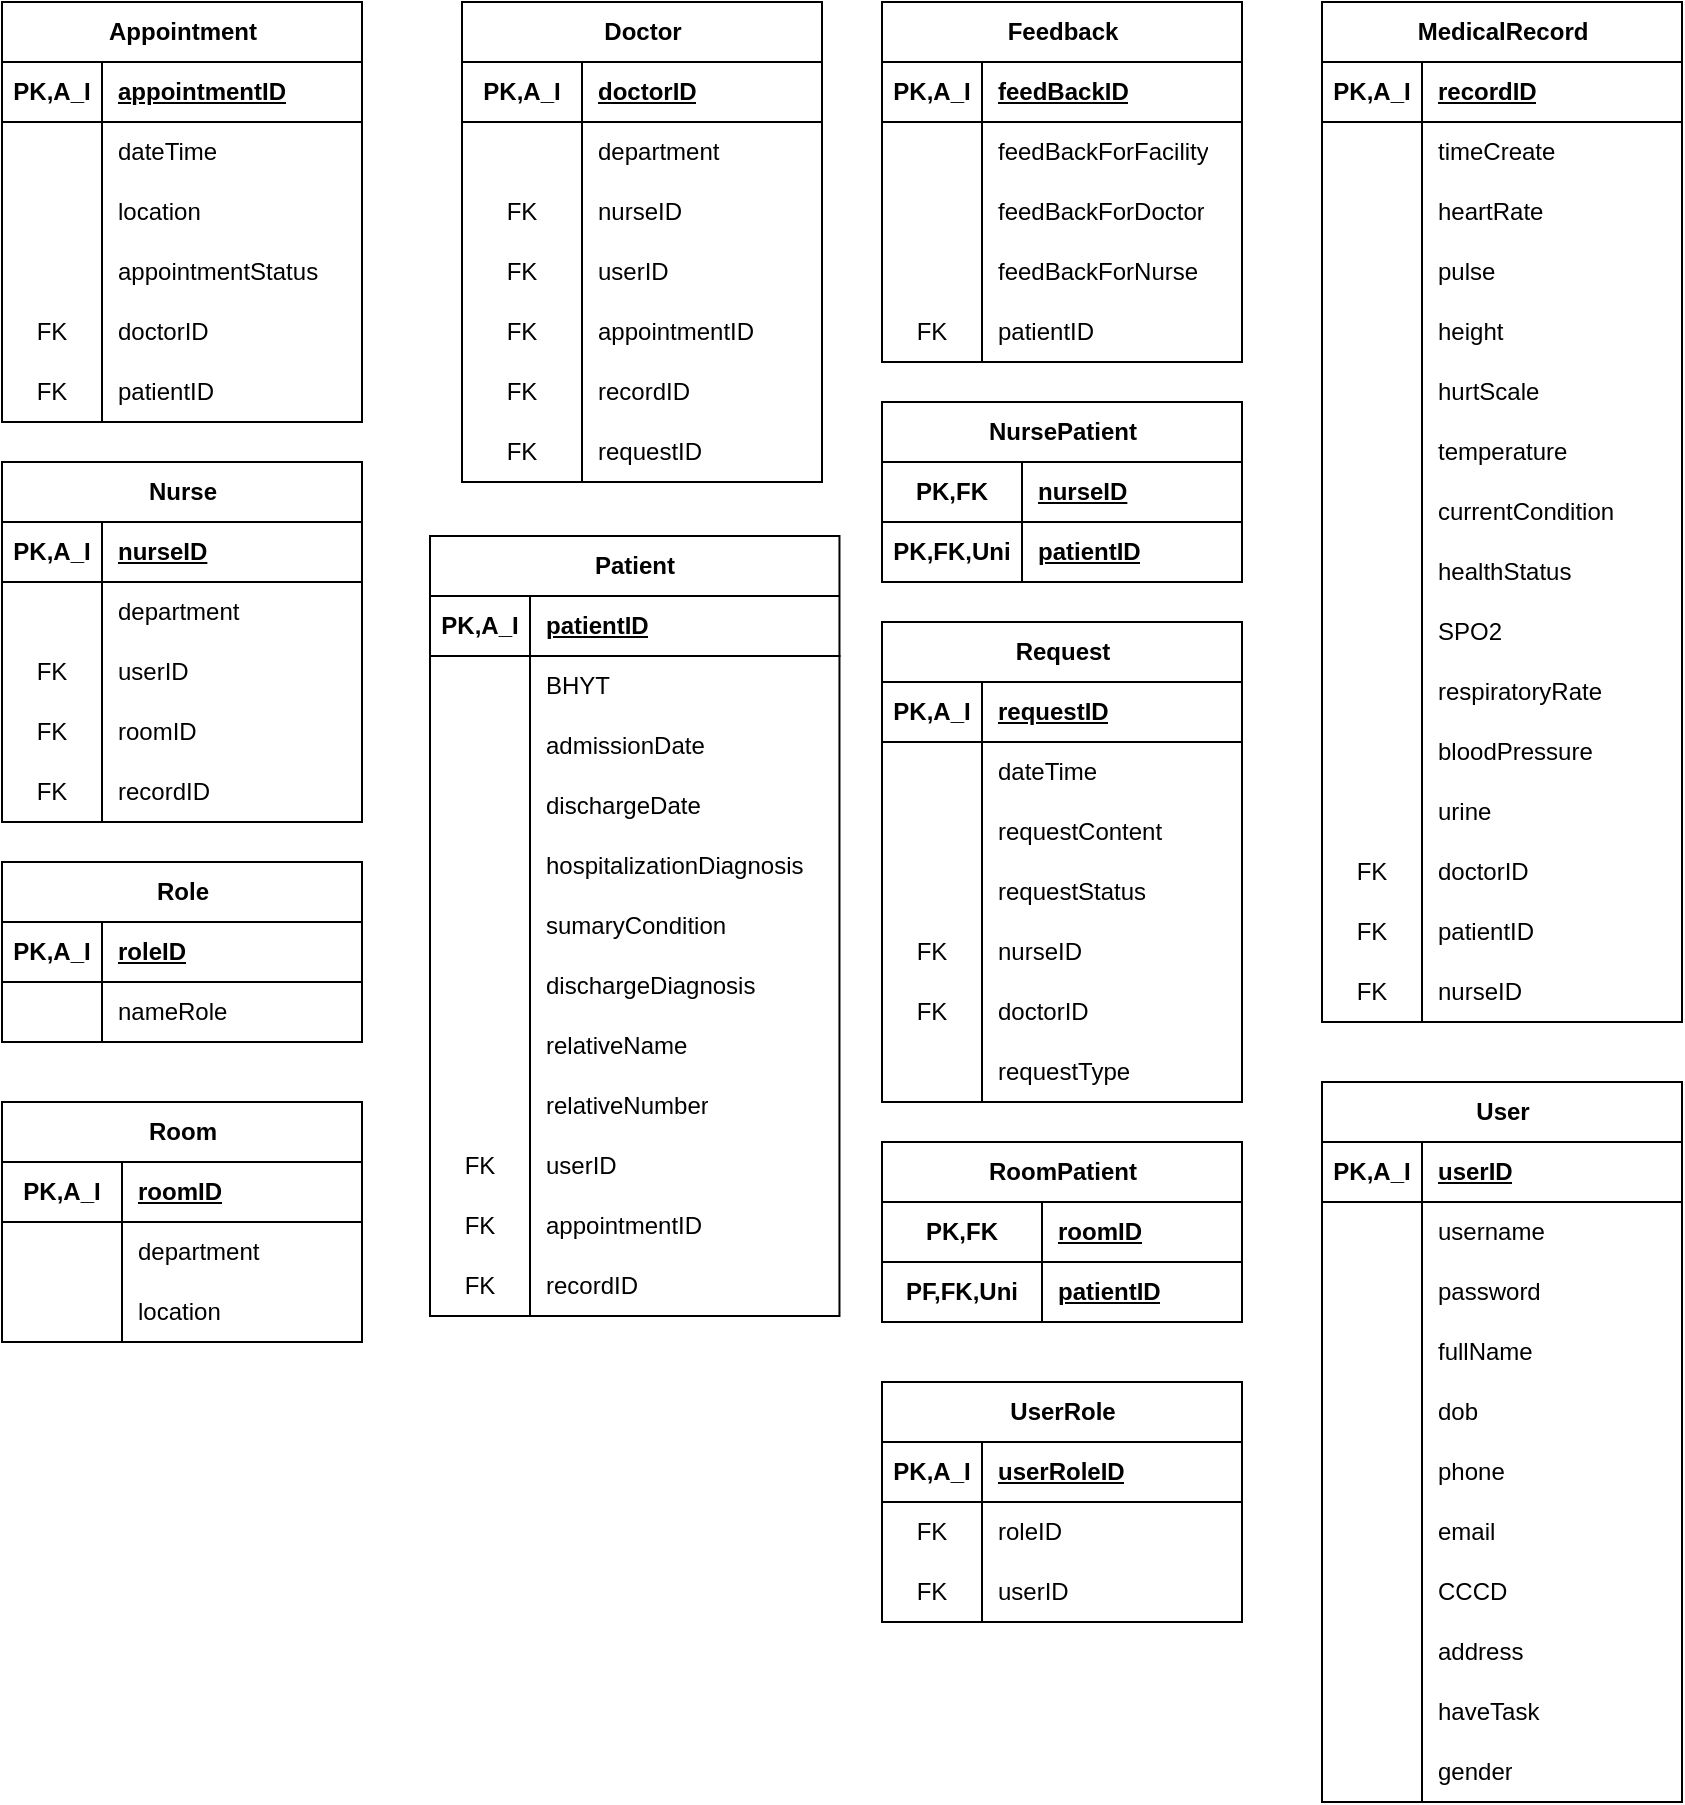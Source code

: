 <mxfile version="26.0.16">
  <diagram name="Page-1" id="dekU2k6BdK1Pu4sQnIIe">
    <mxGraphModel dx="1091" dy="789" grid="0" gridSize="10" guides="1" tooltips="1" connect="1" arrows="1" fold="1" page="1" pageScale="1" pageWidth="850" pageHeight="1100" math="0" shadow="0">
      <root>
        <mxCell id="0" />
        <mxCell id="1" parent="0" />
        <mxCell id="Lg9B5QOOG2bu2T1exzl5-1" value="Appointment" style="shape=table;startSize=30;container=1;collapsible=1;childLayout=tableLayout;fixedRows=1;rowLines=0;fontStyle=1;align=center;resizeLast=1;html=1;" parent="1" vertex="1">
          <mxGeometry x="10" y="30" width="180" height="210" as="geometry" />
        </mxCell>
        <mxCell id="Lg9B5QOOG2bu2T1exzl5-2" value="" style="shape=tableRow;horizontal=0;startSize=0;swimlaneHead=0;swimlaneBody=0;fillColor=none;collapsible=0;dropTarget=0;points=[[0,0.5],[1,0.5]];portConstraint=eastwest;top=0;left=0;right=0;bottom=1;" parent="Lg9B5QOOG2bu2T1exzl5-1" vertex="1">
          <mxGeometry y="30" width="180" height="30" as="geometry" />
        </mxCell>
        <mxCell id="Lg9B5QOOG2bu2T1exzl5-3" value="PK,A_I" style="shape=partialRectangle;connectable=0;fillColor=none;top=0;left=0;bottom=0;right=0;fontStyle=1;overflow=hidden;whiteSpace=wrap;html=1;" parent="Lg9B5QOOG2bu2T1exzl5-2" vertex="1">
          <mxGeometry width="50" height="30" as="geometry">
            <mxRectangle width="50" height="30" as="alternateBounds" />
          </mxGeometry>
        </mxCell>
        <mxCell id="Lg9B5QOOG2bu2T1exzl5-4" value="appointmentID" style="shape=partialRectangle;connectable=0;fillColor=none;top=0;left=0;bottom=0;right=0;align=left;spacingLeft=6;fontStyle=5;overflow=hidden;whiteSpace=wrap;html=1;" parent="Lg9B5QOOG2bu2T1exzl5-2" vertex="1">
          <mxGeometry x="50" width="130" height="30" as="geometry">
            <mxRectangle width="130" height="30" as="alternateBounds" />
          </mxGeometry>
        </mxCell>
        <mxCell id="Lg9B5QOOG2bu2T1exzl5-5" value="" style="shape=tableRow;horizontal=0;startSize=0;swimlaneHead=0;swimlaneBody=0;fillColor=none;collapsible=0;dropTarget=0;points=[[0,0.5],[1,0.5]];portConstraint=eastwest;top=0;left=0;right=0;bottom=0;" parent="Lg9B5QOOG2bu2T1exzl5-1" vertex="1">
          <mxGeometry y="60" width="180" height="30" as="geometry" />
        </mxCell>
        <mxCell id="Lg9B5QOOG2bu2T1exzl5-6" value="" style="shape=partialRectangle;connectable=0;fillColor=none;top=0;left=0;bottom=0;right=0;editable=1;overflow=hidden;whiteSpace=wrap;html=1;" parent="Lg9B5QOOG2bu2T1exzl5-5" vertex="1">
          <mxGeometry width="50" height="30" as="geometry">
            <mxRectangle width="50" height="30" as="alternateBounds" />
          </mxGeometry>
        </mxCell>
        <mxCell id="Lg9B5QOOG2bu2T1exzl5-7" value="dateTime" style="shape=partialRectangle;connectable=0;fillColor=none;top=0;left=0;bottom=0;right=0;align=left;spacingLeft=6;overflow=hidden;whiteSpace=wrap;html=1;" parent="Lg9B5QOOG2bu2T1exzl5-5" vertex="1">
          <mxGeometry x="50" width="130" height="30" as="geometry">
            <mxRectangle width="130" height="30" as="alternateBounds" />
          </mxGeometry>
        </mxCell>
        <mxCell id="Lg9B5QOOG2bu2T1exzl5-8" value="" style="shape=tableRow;horizontal=0;startSize=0;swimlaneHead=0;swimlaneBody=0;fillColor=none;collapsible=0;dropTarget=0;points=[[0,0.5],[1,0.5]];portConstraint=eastwest;top=0;left=0;right=0;bottom=0;" parent="Lg9B5QOOG2bu2T1exzl5-1" vertex="1">
          <mxGeometry y="90" width="180" height="30" as="geometry" />
        </mxCell>
        <mxCell id="Lg9B5QOOG2bu2T1exzl5-9" value="" style="shape=partialRectangle;connectable=0;fillColor=none;top=0;left=0;bottom=0;right=0;editable=1;overflow=hidden;whiteSpace=wrap;html=1;" parent="Lg9B5QOOG2bu2T1exzl5-8" vertex="1">
          <mxGeometry width="50" height="30" as="geometry">
            <mxRectangle width="50" height="30" as="alternateBounds" />
          </mxGeometry>
        </mxCell>
        <mxCell id="Lg9B5QOOG2bu2T1exzl5-10" value="location" style="shape=partialRectangle;connectable=0;fillColor=none;top=0;left=0;bottom=0;right=0;align=left;spacingLeft=6;overflow=hidden;whiteSpace=wrap;html=1;" parent="Lg9B5QOOG2bu2T1exzl5-8" vertex="1">
          <mxGeometry x="50" width="130" height="30" as="geometry">
            <mxRectangle width="130" height="30" as="alternateBounds" />
          </mxGeometry>
        </mxCell>
        <mxCell id="Lg9B5QOOG2bu2T1exzl5-11" value="" style="shape=tableRow;horizontal=0;startSize=0;swimlaneHead=0;swimlaneBody=0;fillColor=none;collapsible=0;dropTarget=0;points=[[0,0.5],[1,0.5]];portConstraint=eastwest;top=0;left=0;right=0;bottom=0;" parent="Lg9B5QOOG2bu2T1exzl5-1" vertex="1">
          <mxGeometry y="120" width="180" height="30" as="geometry" />
        </mxCell>
        <mxCell id="Lg9B5QOOG2bu2T1exzl5-12" value="" style="shape=partialRectangle;connectable=0;fillColor=none;top=0;left=0;bottom=0;right=0;editable=1;overflow=hidden;whiteSpace=wrap;html=1;" parent="Lg9B5QOOG2bu2T1exzl5-11" vertex="1">
          <mxGeometry width="50" height="30" as="geometry">
            <mxRectangle width="50" height="30" as="alternateBounds" />
          </mxGeometry>
        </mxCell>
        <mxCell id="Lg9B5QOOG2bu2T1exzl5-13" value="appointmentStatus" style="shape=partialRectangle;connectable=0;fillColor=none;top=0;left=0;bottom=0;right=0;align=left;spacingLeft=6;overflow=hidden;whiteSpace=wrap;html=1;" parent="Lg9B5QOOG2bu2T1exzl5-11" vertex="1">
          <mxGeometry x="50" width="130" height="30" as="geometry">
            <mxRectangle width="130" height="30" as="alternateBounds" />
          </mxGeometry>
        </mxCell>
        <mxCell id="Lg9B5QOOG2bu2T1exzl5-14" value="" style="shape=tableRow;horizontal=0;startSize=0;swimlaneHead=0;swimlaneBody=0;fillColor=none;collapsible=0;dropTarget=0;points=[[0,0.5],[1,0.5]];portConstraint=eastwest;top=0;left=0;right=0;bottom=0;" parent="Lg9B5QOOG2bu2T1exzl5-1" vertex="1">
          <mxGeometry y="150" width="180" height="30" as="geometry" />
        </mxCell>
        <mxCell id="Lg9B5QOOG2bu2T1exzl5-15" value="FK" style="shape=partialRectangle;connectable=0;fillColor=none;top=0;left=0;bottom=0;right=0;editable=1;overflow=hidden;whiteSpace=wrap;html=1;" parent="Lg9B5QOOG2bu2T1exzl5-14" vertex="1">
          <mxGeometry width="50" height="30" as="geometry">
            <mxRectangle width="50" height="30" as="alternateBounds" />
          </mxGeometry>
        </mxCell>
        <mxCell id="Lg9B5QOOG2bu2T1exzl5-16" value="doctorID" style="shape=partialRectangle;connectable=0;fillColor=none;top=0;left=0;bottom=0;right=0;align=left;spacingLeft=6;overflow=hidden;whiteSpace=wrap;html=1;" parent="Lg9B5QOOG2bu2T1exzl5-14" vertex="1">
          <mxGeometry x="50" width="130" height="30" as="geometry">
            <mxRectangle width="130" height="30" as="alternateBounds" />
          </mxGeometry>
        </mxCell>
        <mxCell id="Lg9B5QOOG2bu2T1exzl5-17" value="" style="shape=tableRow;horizontal=0;startSize=0;swimlaneHead=0;swimlaneBody=0;fillColor=none;collapsible=0;dropTarget=0;points=[[0,0.5],[1,0.5]];portConstraint=eastwest;top=0;left=0;right=0;bottom=0;" parent="Lg9B5QOOG2bu2T1exzl5-1" vertex="1">
          <mxGeometry y="180" width="180" height="30" as="geometry" />
        </mxCell>
        <mxCell id="Lg9B5QOOG2bu2T1exzl5-18" value="FK" style="shape=partialRectangle;connectable=0;fillColor=none;top=0;left=0;bottom=0;right=0;editable=1;overflow=hidden;whiteSpace=wrap;html=1;" parent="Lg9B5QOOG2bu2T1exzl5-17" vertex="1">
          <mxGeometry width="50" height="30" as="geometry">
            <mxRectangle width="50" height="30" as="alternateBounds" />
          </mxGeometry>
        </mxCell>
        <mxCell id="Lg9B5QOOG2bu2T1exzl5-19" value="patientID" style="shape=partialRectangle;connectable=0;fillColor=none;top=0;left=0;bottom=0;right=0;align=left;spacingLeft=6;overflow=hidden;whiteSpace=wrap;html=1;" parent="Lg9B5QOOG2bu2T1exzl5-17" vertex="1">
          <mxGeometry x="50" width="130" height="30" as="geometry">
            <mxRectangle width="130" height="30" as="alternateBounds" />
          </mxGeometry>
        </mxCell>
        <mxCell id="Lg9B5QOOG2bu2T1exzl5-20" value="Doctor" style="shape=table;startSize=30;container=1;collapsible=1;childLayout=tableLayout;fixedRows=1;rowLines=0;fontStyle=1;align=center;resizeLast=1;html=1;" parent="1" vertex="1">
          <mxGeometry x="240" y="30" width="180" height="240" as="geometry" />
        </mxCell>
        <mxCell id="Lg9B5QOOG2bu2T1exzl5-21" value="" style="shape=tableRow;horizontal=0;startSize=0;swimlaneHead=0;swimlaneBody=0;fillColor=none;collapsible=0;dropTarget=0;points=[[0,0.5],[1,0.5]];portConstraint=eastwest;top=0;left=0;right=0;bottom=1;" parent="Lg9B5QOOG2bu2T1exzl5-20" vertex="1">
          <mxGeometry y="30" width="180" height="30" as="geometry" />
        </mxCell>
        <mxCell id="Lg9B5QOOG2bu2T1exzl5-22" value="PK,A_I" style="shape=partialRectangle;connectable=0;fillColor=none;top=0;left=0;bottom=0;right=0;fontStyle=1;overflow=hidden;whiteSpace=wrap;html=1;" parent="Lg9B5QOOG2bu2T1exzl5-21" vertex="1">
          <mxGeometry width="60" height="30" as="geometry">
            <mxRectangle width="60" height="30" as="alternateBounds" />
          </mxGeometry>
        </mxCell>
        <mxCell id="Lg9B5QOOG2bu2T1exzl5-23" value="doctorID" style="shape=partialRectangle;connectable=0;fillColor=none;top=0;left=0;bottom=0;right=0;align=left;spacingLeft=6;fontStyle=5;overflow=hidden;whiteSpace=wrap;html=1;" parent="Lg9B5QOOG2bu2T1exzl5-21" vertex="1">
          <mxGeometry x="60" width="120" height="30" as="geometry">
            <mxRectangle width="120" height="30" as="alternateBounds" />
          </mxGeometry>
        </mxCell>
        <mxCell id="Lg9B5QOOG2bu2T1exzl5-24" value="" style="shape=tableRow;horizontal=0;startSize=0;swimlaneHead=0;swimlaneBody=0;fillColor=none;collapsible=0;dropTarget=0;points=[[0,0.5],[1,0.5]];portConstraint=eastwest;top=0;left=0;right=0;bottom=0;" parent="Lg9B5QOOG2bu2T1exzl5-20" vertex="1">
          <mxGeometry y="60" width="180" height="30" as="geometry" />
        </mxCell>
        <mxCell id="Lg9B5QOOG2bu2T1exzl5-25" value="" style="shape=partialRectangle;connectable=0;fillColor=none;top=0;left=0;bottom=0;right=0;editable=1;overflow=hidden;whiteSpace=wrap;html=1;" parent="Lg9B5QOOG2bu2T1exzl5-24" vertex="1">
          <mxGeometry width="60" height="30" as="geometry">
            <mxRectangle width="60" height="30" as="alternateBounds" />
          </mxGeometry>
        </mxCell>
        <mxCell id="Lg9B5QOOG2bu2T1exzl5-26" value="department" style="shape=partialRectangle;connectable=0;fillColor=none;top=0;left=0;bottom=0;right=0;align=left;spacingLeft=6;overflow=hidden;whiteSpace=wrap;html=1;" parent="Lg9B5QOOG2bu2T1exzl5-24" vertex="1">
          <mxGeometry x="60" width="120" height="30" as="geometry">
            <mxRectangle width="120" height="30" as="alternateBounds" />
          </mxGeometry>
        </mxCell>
        <mxCell id="Lg9B5QOOG2bu2T1exzl5-27" value="" style="shape=tableRow;horizontal=0;startSize=0;swimlaneHead=0;swimlaneBody=0;fillColor=none;collapsible=0;dropTarget=0;points=[[0,0.5],[1,0.5]];portConstraint=eastwest;top=0;left=0;right=0;bottom=0;" parent="Lg9B5QOOG2bu2T1exzl5-20" vertex="1">
          <mxGeometry y="90" width="180" height="30" as="geometry" />
        </mxCell>
        <mxCell id="Lg9B5QOOG2bu2T1exzl5-28" value="FK" style="shape=partialRectangle;connectable=0;fillColor=none;top=0;left=0;bottom=0;right=0;editable=1;overflow=hidden;whiteSpace=wrap;html=1;" parent="Lg9B5QOOG2bu2T1exzl5-27" vertex="1">
          <mxGeometry width="60" height="30" as="geometry">
            <mxRectangle width="60" height="30" as="alternateBounds" />
          </mxGeometry>
        </mxCell>
        <mxCell id="Lg9B5QOOG2bu2T1exzl5-29" value="nurseID" style="shape=partialRectangle;connectable=0;fillColor=none;top=0;left=0;bottom=0;right=0;align=left;spacingLeft=6;overflow=hidden;whiteSpace=wrap;html=1;" parent="Lg9B5QOOG2bu2T1exzl5-27" vertex="1">
          <mxGeometry x="60" width="120" height="30" as="geometry">
            <mxRectangle width="120" height="30" as="alternateBounds" />
          </mxGeometry>
        </mxCell>
        <mxCell id="Lg9B5QOOG2bu2T1exzl5-30" value="" style="shape=tableRow;horizontal=0;startSize=0;swimlaneHead=0;swimlaneBody=0;fillColor=none;collapsible=0;dropTarget=0;points=[[0,0.5],[1,0.5]];portConstraint=eastwest;top=0;left=0;right=0;bottom=0;" parent="Lg9B5QOOG2bu2T1exzl5-20" vertex="1">
          <mxGeometry y="120" width="180" height="30" as="geometry" />
        </mxCell>
        <mxCell id="Lg9B5QOOG2bu2T1exzl5-31" value="FK" style="shape=partialRectangle;connectable=0;fillColor=none;top=0;left=0;bottom=0;right=0;editable=1;overflow=hidden;whiteSpace=wrap;html=1;" parent="Lg9B5QOOG2bu2T1exzl5-30" vertex="1">
          <mxGeometry width="60" height="30" as="geometry">
            <mxRectangle width="60" height="30" as="alternateBounds" />
          </mxGeometry>
        </mxCell>
        <mxCell id="Lg9B5QOOG2bu2T1exzl5-32" value="userID" style="shape=partialRectangle;connectable=0;fillColor=none;top=0;left=0;bottom=0;right=0;align=left;spacingLeft=6;overflow=hidden;whiteSpace=wrap;html=1;" parent="Lg9B5QOOG2bu2T1exzl5-30" vertex="1">
          <mxGeometry x="60" width="120" height="30" as="geometry">
            <mxRectangle width="120" height="30" as="alternateBounds" />
          </mxGeometry>
        </mxCell>
        <mxCell id="Lg9B5QOOG2bu2T1exzl5-33" value="" style="shape=tableRow;horizontal=0;startSize=0;swimlaneHead=0;swimlaneBody=0;fillColor=none;collapsible=0;dropTarget=0;points=[[0,0.5],[1,0.5]];portConstraint=eastwest;top=0;left=0;right=0;bottom=0;" parent="Lg9B5QOOG2bu2T1exzl5-20" vertex="1">
          <mxGeometry y="150" width="180" height="30" as="geometry" />
        </mxCell>
        <mxCell id="Lg9B5QOOG2bu2T1exzl5-34" value="FK" style="shape=partialRectangle;connectable=0;fillColor=none;top=0;left=0;bottom=0;right=0;editable=1;overflow=hidden;whiteSpace=wrap;html=1;" parent="Lg9B5QOOG2bu2T1exzl5-33" vertex="1">
          <mxGeometry width="60" height="30" as="geometry">
            <mxRectangle width="60" height="30" as="alternateBounds" />
          </mxGeometry>
        </mxCell>
        <mxCell id="Lg9B5QOOG2bu2T1exzl5-35" value="appointmentID" style="shape=partialRectangle;connectable=0;fillColor=none;top=0;left=0;bottom=0;right=0;align=left;spacingLeft=6;overflow=hidden;whiteSpace=wrap;html=1;" parent="Lg9B5QOOG2bu2T1exzl5-33" vertex="1">
          <mxGeometry x="60" width="120" height="30" as="geometry">
            <mxRectangle width="120" height="30" as="alternateBounds" />
          </mxGeometry>
        </mxCell>
        <mxCell id="Lg9B5QOOG2bu2T1exzl5-36" value="" style="shape=tableRow;horizontal=0;startSize=0;swimlaneHead=0;swimlaneBody=0;fillColor=none;collapsible=0;dropTarget=0;points=[[0,0.5],[1,0.5]];portConstraint=eastwest;top=0;left=0;right=0;bottom=0;" parent="Lg9B5QOOG2bu2T1exzl5-20" vertex="1">
          <mxGeometry y="180" width="180" height="30" as="geometry" />
        </mxCell>
        <mxCell id="Lg9B5QOOG2bu2T1exzl5-37" value="FK" style="shape=partialRectangle;connectable=0;fillColor=none;top=0;left=0;bottom=0;right=0;editable=1;overflow=hidden;whiteSpace=wrap;html=1;" parent="Lg9B5QOOG2bu2T1exzl5-36" vertex="1">
          <mxGeometry width="60" height="30" as="geometry">
            <mxRectangle width="60" height="30" as="alternateBounds" />
          </mxGeometry>
        </mxCell>
        <mxCell id="Lg9B5QOOG2bu2T1exzl5-38" value="recordID" style="shape=partialRectangle;connectable=0;fillColor=none;top=0;left=0;bottom=0;right=0;align=left;spacingLeft=6;overflow=hidden;whiteSpace=wrap;html=1;" parent="Lg9B5QOOG2bu2T1exzl5-36" vertex="1">
          <mxGeometry x="60" width="120" height="30" as="geometry">
            <mxRectangle width="120" height="30" as="alternateBounds" />
          </mxGeometry>
        </mxCell>
        <mxCell id="Lg9B5QOOG2bu2T1exzl5-39" value="" style="shape=tableRow;horizontal=0;startSize=0;swimlaneHead=0;swimlaneBody=0;fillColor=none;collapsible=0;dropTarget=0;points=[[0,0.5],[1,0.5]];portConstraint=eastwest;top=0;left=0;right=0;bottom=0;" parent="Lg9B5QOOG2bu2T1exzl5-20" vertex="1">
          <mxGeometry y="210" width="180" height="30" as="geometry" />
        </mxCell>
        <mxCell id="Lg9B5QOOG2bu2T1exzl5-40" value="FK" style="shape=partialRectangle;connectable=0;fillColor=none;top=0;left=0;bottom=0;right=0;editable=1;overflow=hidden;whiteSpace=wrap;html=1;" parent="Lg9B5QOOG2bu2T1exzl5-39" vertex="1">
          <mxGeometry width="60" height="30" as="geometry">
            <mxRectangle width="60" height="30" as="alternateBounds" />
          </mxGeometry>
        </mxCell>
        <mxCell id="Lg9B5QOOG2bu2T1exzl5-41" value="requestID" style="shape=partialRectangle;connectable=0;fillColor=none;top=0;left=0;bottom=0;right=0;align=left;spacingLeft=6;overflow=hidden;whiteSpace=wrap;html=1;" parent="Lg9B5QOOG2bu2T1exzl5-39" vertex="1">
          <mxGeometry x="60" width="120" height="30" as="geometry">
            <mxRectangle width="120" height="30" as="alternateBounds" />
          </mxGeometry>
        </mxCell>
        <mxCell id="Lg9B5QOOG2bu2T1exzl5-42" value="Feedback" style="shape=table;startSize=30;container=1;collapsible=1;childLayout=tableLayout;fixedRows=1;rowLines=0;fontStyle=1;align=center;resizeLast=1;html=1;" parent="1" vertex="1">
          <mxGeometry x="450" y="30" width="180" height="180" as="geometry" />
        </mxCell>
        <mxCell id="Lg9B5QOOG2bu2T1exzl5-43" value="" style="shape=tableRow;horizontal=0;startSize=0;swimlaneHead=0;swimlaneBody=0;fillColor=none;collapsible=0;dropTarget=0;points=[[0,0.5],[1,0.5]];portConstraint=eastwest;top=0;left=0;right=0;bottom=1;" parent="Lg9B5QOOG2bu2T1exzl5-42" vertex="1">
          <mxGeometry y="30" width="180" height="30" as="geometry" />
        </mxCell>
        <mxCell id="Lg9B5QOOG2bu2T1exzl5-44" value="PK,A_I" style="shape=partialRectangle;connectable=0;fillColor=none;top=0;left=0;bottom=0;right=0;fontStyle=1;overflow=hidden;whiteSpace=wrap;html=1;" parent="Lg9B5QOOG2bu2T1exzl5-43" vertex="1">
          <mxGeometry width="50" height="30" as="geometry">
            <mxRectangle width="50" height="30" as="alternateBounds" />
          </mxGeometry>
        </mxCell>
        <mxCell id="Lg9B5QOOG2bu2T1exzl5-45" value="feedBackID" style="shape=partialRectangle;connectable=0;fillColor=none;top=0;left=0;bottom=0;right=0;align=left;spacingLeft=6;fontStyle=5;overflow=hidden;whiteSpace=wrap;html=1;" parent="Lg9B5QOOG2bu2T1exzl5-43" vertex="1">
          <mxGeometry x="50" width="130" height="30" as="geometry">
            <mxRectangle width="130" height="30" as="alternateBounds" />
          </mxGeometry>
        </mxCell>
        <mxCell id="Lg9B5QOOG2bu2T1exzl5-46" value="" style="shape=tableRow;horizontal=0;startSize=0;swimlaneHead=0;swimlaneBody=0;fillColor=none;collapsible=0;dropTarget=0;points=[[0,0.5],[1,0.5]];portConstraint=eastwest;top=0;left=0;right=0;bottom=0;" parent="Lg9B5QOOG2bu2T1exzl5-42" vertex="1">
          <mxGeometry y="60" width="180" height="30" as="geometry" />
        </mxCell>
        <mxCell id="Lg9B5QOOG2bu2T1exzl5-47" value="" style="shape=partialRectangle;connectable=0;fillColor=none;top=0;left=0;bottom=0;right=0;editable=1;overflow=hidden;whiteSpace=wrap;html=1;" parent="Lg9B5QOOG2bu2T1exzl5-46" vertex="1">
          <mxGeometry width="50" height="30" as="geometry">
            <mxRectangle width="50" height="30" as="alternateBounds" />
          </mxGeometry>
        </mxCell>
        <mxCell id="Lg9B5QOOG2bu2T1exzl5-48" value="feedBackForFacility" style="shape=partialRectangle;connectable=0;fillColor=none;top=0;left=0;bottom=0;right=0;align=left;spacingLeft=6;overflow=hidden;whiteSpace=wrap;html=1;" parent="Lg9B5QOOG2bu2T1exzl5-46" vertex="1">
          <mxGeometry x="50" width="130" height="30" as="geometry">
            <mxRectangle width="130" height="30" as="alternateBounds" />
          </mxGeometry>
        </mxCell>
        <mxCell id="Lg9B5QOOG2bu2T1exzl5-49" value="" style="shape=tableRow;horizontal=0;startSize=0;swimlaneHead=0;swimlaneBody=0;fillColor=none;collapsible=0;dropTarget=0;points=[[0,0.5],[1,0.5]];portConstraint=eastwest;top=0;left=0;right=0;bottom=0;" parent="Lg9B5QOOG2bu2T1exzl5-42" vertex="1">
          <mxGeometry y="90" width="180" height="30" as="geometry" />
        </mxCell>
        <mxCell id="Lg9B5QOOG2bu2T1exzl5-50" value="" style="shape=partialRectangle;connectable=0;fillColor=none;top=0;left=0;bottom=0;right=0;editable=1;overflow=hidden;whiteSpace=wrap;html=1;" parent="Lg9B5QOOG2bu2T1exzl5-49" vertex="1">
          <mxGeometry width="50" height="30" as="geometry">
            <mxRectangle width="50" height="30" as="alternateBounds" />
          </mxGeometry>
        </mxCell>
        <mxCell id="Lg9B5QOOG2bu2T1exzl5-51" value="feedBackForDoctor" style="shape=partialRectangle;connectable=0;fillColor=none;top=0;left=0;bottom=0;right=0;align=left;spacingLeft=6;overflow=hidden;whiteSpace=wrap;html=1;" parent="Lg9B5QOOG2bu2T1exzl5-49" vertex="1">
          <mxGeometry x="50" width="130" height="30" as="geometry">
            <mxRectangle width="130" height="30" as="alternateBounds" />
          </mxGeometry>
        </mxCell>
        <mxCell id="2Ev-UXvtOPsuWKbiyf_V-8" value="" style="shape=tableRow;horizontal=0;startSize=0;swimlaneHead=0;swimlaneBody=0;fillColor=none;collapsible=0;dropTarget=0;points=[[0,0.5],[1,0.5]];portConstraint=eastwest;top=0;left=0;right=0;bottom=0;" vertex="1" parent="Lg9B5QOOG2bu2T1exzl5-42">
          <mxGeometry y="120" width="180" height="30" as="geometry" />
        </mxCell>
        <mxCell id="2Ev-UXvtOPsuWKbiyf_V-9" value="" style="shape=partialRectangle;connectable=0;fillColor=none;top=0;left=0;bottom=0;right=0;editable=1;overflow=hidden;whiteSpace=wrap;html=1;" vertex="1" parent="2Ev-UXvtOPsuWKbiyf_V-8">
          <mxGeometry width="50" height="30" as="geometry">
            <mxRectangle width="50" height="30" as="alternateBounds" />
          </mxGeometry>
        </mxCell>
        <mxCell id="2Ev-UXvtOPsuWKbiyf_V-10" value="feedBackForNurse" style="shape=partialRectangle;connectable=0;fillColor=none;top=0;left=0;bottom=0;right=0;align=left;spacingLeft=6;overflow=hidden;whiteSpace=wrap;html=1;" vertex="1" parent="2Ev-UXvtOPsuWKbiyf_V-8">
          <mxGeometry x="50" width="130" height="30" as="geometry">
            <mxRectangle width="130" height="30" as="alternateBounds" />
          </mxGeometry>
        </mxCell>
        <mxCell id="Lg9B5QOOG2bu2T1exzl5-52" value="" style="shape=tableRow;horizontal=0;startSize=0;swimlaneHead=0;swimlaneBody=0;fillColor=none;collapsible=0;dropTarget=0;points=[[0,0.5],[1,0.5]];portConstraint=eastwest;top=0;left=0;right=0;bottom=0;" parent="Lg9B5QOOG2bu2T1exzl5-42" vertex="1">
          <mxGeometry y="150" width="180" height="30" as="geometry" />
        </mxCell>
        <mxCell id="Lg9B5QOOG2bu2T1exzl5-53" value="FK" style="shape=partialRectangle;connectable=0;fillColor=none;top=0;left=0;bottom=0;right=0;editable=1;overflow=hidden;whiteSpace=wrap;html=1;" parent="Lg9B5QOOG2bu2T1exzl5-52" vertex="1">
          <mxGeometry width="50" height="30" as="geometry">
            <mxRectangle width="50" height="30" as="alternateBounds" />
          </mxGeometry>
        </mxCell>
        <mxCell id="Lg9B5QOOG2bu2T1exzl5-54" value="patientID" style="shape=partialRectangle;connectable=0;fillColor=none;top=0;left=0;bottom=0;right=0;align=left;spacingLeft=6;overflow=hidden;whiteSpace=wrap;html=1;" parent="Lg9B5QOOG2bu2T1exzl5-52" vertex="1">
          <mxGeometry x="50" width="130" height="30" as="geometry">
            <mxRectangle width="130" height="30" as="alternateBounds" />
          </mxGeometry>
        </mxCell>
        <mxCell id="Lg9B5QOOG2bu2T1exzl5-64" value="MedicalRecord" style="shape=table;startSize=30;container=1;collapsible=1;childLayout=tableLayout;fixedRows=1;rowLines=0;fontStyle=1;align=center;resizeLast=1;html=1;" parent="1" vertex="1">
          <mxGeometry x="670" y="30" width="180" height="510" as="geometry" />
        </mxCell>
        <mxCell id="Lg9B5QOOG2bu2T1exzl5-65" value="" style="shape=tableRow;horizontal=0;startSize=0;swimlaneHead=0;swimlaneBody=0;fillColor=none;collapsible=0;dropTarget=0;points=[[0,0.5],[1,0.5]];portConstraint=eastwest;top=0;left=0;right=0;bottom=1;" parent="Lg9B5QOOG2bu2T1exzl5-64" vertex="1">
          <mxGeometry y="30" width="180" height="30" as="geometry" />
        </mxCell>
        <mxCell id="Lg9B5QOOG2bu2T1exzl5-66" value="PK,A_I" style="shape=partialRectangle;connectable=0;fillColor=none;top=0;left=0;bottom=0;right=0;fontStyle=1;overflow=hidden;whiteSpace=wrap;html=1;" parent="Lg9B5QOOG2bu2T1exzl5-65" vertex="1">
          <mxGeometry width="50" height="30" as="geometry">
            <mxRectangle width="50" height="30" as="alternateBounds" />
          </mxGeometry>
        </mxCell>
        <mxCell id="Lg9B5QOOG2bu2T1exzl5-67" value="recordID" style="shape=partialRectangle;connectable=0;fillColor=none;top=0;left=0;bottom=0;right=0;align=left;spacingLeft=6;fontStyle=5;overflow=hidden;whiteSpace=wrap;html=1;" parent="Lg9B5QOOG2bu2T1exzl5-65" vertex="1">
          <mxGeometry x="50" width="130" height="30" as="geometry">
            <mxRectangle width="130" height="30" as="alternateBounds" />
          </mxGeometry>
        </mxCell>
        <mxCell id="Lg9B5QOOG2bu2T1exzl5-68" value="" style="shape=tableRow;horizontal=0;startSize=0;swimlaneHead=0;swimlaneBody=0;fillColor=none;collapsible=0;dropTarget=0;points=[[0,0.5],[1,0.5]];portConstraint=eastwest;top=0;left=0;right=0;bottom=0;" parent="Lg9B5QOOG2bu2T1exzl5-64" vertex="1">
          <mxGeometry y="60" width="180" height="30" as="geometry" />
        </mxCell>
        <mxCell id="Lg9B5QOOG2bu2T1exzl5-69" value="" style="shape=partialRectangle;connectable=0;fillColor=none;top=0;left=0;bottom=0;right=0;editable=1;overflow=hidden;whiteSpace=wrap;html=1;" parent="Lg9B5QOOG2bu2T1exzl5-68" vertex="1">
          <mxGeometry width="50" height="30" as="geometry">
            <mxRectangle width="50" height="30" as="alternateBounds" />
          </mxGeometry>
        </mxCell>
        <mxCell id="Lg9B5QOOG2bu2T1exzl5-70" value="timeCreate" style="shape=partialRectangle;connectable=0;fillColor=none;top=0;left=0;bottom=0;right=0;align=left;spacingLeft=6;overflow=hidden;whiteSpace=wrap;html=1;" parent="Lg9B5QOOG2bu2T1exzl5-68" vertex="1">
          <mxGeometry x="50" width="130" height="30" as="geometry">
            <mxRectangle width="130" height="30" as="alternateBounds" />
          </mxGeometry>
        </mxCell>
        <mxCell id="Lg9B5QOOG2bu2T1exzl5-71" value="" style="shape=tableRow;horizontal=0;startSize=0;swimlaneHead=0;swimlaneBody=0;fillColor=none;collapsible=0;dropTarget=0;points=[[0,0.5],[1,0.5]];portConstraint=eastwest;top=0;left=0;right=0;bottom=0;" parent="Lg9B5QOOG2bu2T1exzl5-64" vertex="1">
          <mxGeometry y="90" width="180" height="30" as="geometry" />
        </mxCell>
        <mxCell id="Lg9B5QOOG2bu2T1exzl5-72" value="" style="shape=partialRectangle;connectable=0;fillColor=none;top=0;left=0;bottom=0;right=0;editable=1;overflow=hidden;whiteSpace=wrap;html=1;" parent="Lg9B5QOOG2bu2T1exzl5-71" vertex="1">
          <mxGeometry width="50" height="30" as="geometry">
            <mxRectangle width="50" height="30" as="alternateBounds" />
          </mxGeometry>
        </mxCell>
        <mxCell id="Lg9B5QOOG2bu2T1exzl5-73" value="heartRate" style="shape=partialRectangle;connectable=0;fillColor=none;top=0;left=0;bottom=0;right=0;align=left;spacingLeft=6;overflow=hidden;whiteSpace=wrap;html=1;" parent="Lg9B5QOOG2bu2T1exzl5-71" vertex="1">
          <mxGeometry x="50" width="130" height="30" as="geometry">
            <mxRectangle width="130" height="30" as="alternateBounds" />
          </mxGeometry>
        </mxCell>
        <mxCell id="Lg9B5QOOG2bu2T1exzl5-74" value="" style="shape=tableRow;horizontal=0;startSize=0;swimlaneHead=0;swimlaneBody=0;fillColor=none;collapsible=0;dropTarget=0;points=[[0,0.5],[1,0.5]];portConstraint=eastwest;top=0;left=0;right=0;bottom=0;" parent="Lg9B5QOOG2bu2T1exzl5-64" vertex="1">
          <mxGeometry y="120" width="180" height="30" as="geometry" />
        </mxCell>
        <mxCell id="Lg9B5QOOG2bu2T1exzl5-75" value="" style="shape=partialRectangle;connectable=0;fillColor=none;top=0;left=0;bottom=0;right=0;editable=1;overflow=hidden;whiteSpace=wrap;html=1;" parent="Lg9B5QOOG2bu2T1exzl5-74" vertex="1">
          <mxGeometry width="50" height="30" as="geometry">
            <mxRectangle width="50" height="30" as="alternateBounds" />
          </mxGeometry>
        </mxCell>
        <mxCell id="Lg9B5QOOG2bu2T1exzl5-76" value="pulse" style="shape=partialRectangle;connectable=0;fillColor=none;top=0;left=0;bottom=0;right=0;align=left;spacingLeft=6;overflow=hidden;whiteSpace=wrap;html=1;" parent="Lg9B5QOOG2bu2T1exzl5-74" vertex="1">
          <mxGeometry x="50" width="130" height="30" as="geometry">
            <mxRectangle width="130" height="30" as="alternateBounds" />
          </mxGeometry>
        </mxCell>
        <mxCell id="Lg9B5QOOG2bu2T1exzl5-77" value="" style="shape=tableRow;horizontal=0;startSize=0;swimlaneHead=0;swimlaneBody=0;fillColor=none;collapsible=0;dropTarget=0;points=[[0,0.5],[1,0.5]];portConstraint=eastwest;top=0;left=0;right=0;bottom=0;" parent="Lg9B5QOOG2bu2T1exzl5-64" vertex="1">
          <mxGeometry y="150" width="180" height="30" as="geometry" />
        </mxCell>
        <mxCell id="Lg9B5QOOG2bu2T1exzl5-78" value="" style="shape=partialRectangle;connectable=0;fillColor=none;top=0;left=0;bottom=0;right=0;editable=1;overflow=hidden;whiteSpace=wrap;html=1;" parent="Lg9B5QOOG2bu2T1exzl5-77" vertex="1">
          <mxGeometry width="50" height="30" as="geometry">
            <mxRectangle width="50" height="30" as="alternateBounds" />
          </mxGeometry>
        </mxCell>
        <mxCell id="Lg9B5QOOG2bu2T1exzl5-79" value="height" style="shape=partialRectangle;connectable=0;fillColor=none;top=0;left=0;bottom=0;right=0;align=left;spacingLeft=6;overflow=hidden;whiteSpace=wrap;html=1;" parent="Lg9B5QOOG2bu2T1exzl5-77" vertex="1">
          <mxGeometry x="50" width="130" height="30" as="geometry">
            <mxRectangle width="130" height="30" as="alternateBounds" />
          </mxGeometry>
        </mxCell>
        <mxCell id="Lg9B5QOOG2bu2T1exzl5-80" value="" style="shape=tableRow;horizontal=0;startSize=0;swimlaneHead=0;swimlaneBody=0;fillColor=none;collapsible=0;dropTarget=0;points=[[0,0.5],[1,0.5]];portConstraint=eastwest;top=0;left=0;right=0;bottom=0;" parent="Lg9B5QOOG2bu2T1exzl5-64" vertex="1">
          <mxGeometry y="180" width="180" height="30" as="geometry" />
        </mxCell>
        <mxCell id="Lg9B5QOOG2bu2T1exzl5-81" value="" style="shape=partialRectangle;connectable=0;fillColor=none;top=0;left=0;bottom=0;right=0;editable=1;overflow=hidden;whiteSpace=wrap;html=1;" parent="Lg9B5QOOG2bu2T1exzl5-80" vertex="1">
          <mxGeometry width="50" height="30" as="geometry">
            <mxRectangle width="50" height="30" as="alternateBounds" />
          </mxGeometry>
        </mxCell>
        <mxCell id="Lg9B5QOOG2bu2T1exzl5-82" value="hurtScale" style="shape=partialRectangle;connectable=0;fillColor=none;top=0;left=0;bottom=0;right=0;align=left;spacingLeft=6;overflow=hidden;whiteSpace=wrap;html=1;" parent="Lg9B5QOOG2bu2T1exzl5-80" vertex="1">
          <mxGeometry x="50" width="130" height="30" as="geometry">
            <mxRectangle width="130" height="30" as="alternateBounds" />
          </mxGeometry>
        </mxCell>
        <mxCell id="Lg9B5QOOG2bu2T1exzl5-83" value="" style="shape=tableRow;horizontal=0;startSize=0;swimlaneHead=0;swimlaneBody=0;fillColor=none;collapsible=0;dropTarget=0;points=[[0,0.5],[1,0.5]];portConstraint=eastwest;top=0;left=0;right=0;bottom=0;" parent="Lg9B5QOOG2bu2T1exzl5-64" vertex="1">
          <mxGeometry y="210" width="180" height="30" as="geometry" />
        </mxCell>
        <mxCell id="Lg9B5QOOG2bu2T1exzl5-84" value="" style="shape=partialRectangle;connectable=0;fillColor=none;top=0;left=0;bottom=0;right=0;editable=1;overflow=hidden;whiteSpace=wrap;html=1;" parent="Lg9B5QOOG2bu2T1exzl5-83" vertex="1">
          <mxGeometry width="50" height="30" as="geometry">
            <mxRectangle width="50" height="30" as="alternateBounds" />
          </mxGeometry>
        </mxCell>
        <mxCell id="Lg9B5QOOG2bu2T1exzl5-85" value="temperature" style="shape=partialRectangle;connectable=0;fillColor=none;top=0;left=0;bottom=0;right=0;align=left;spacingLeft=6;overflow=hidden;whiteSpace=wrap;html=1;" parent="Lg9B5QOOG2bu2T1exzl5-83" vertex="1">
          <mxGeometry x="50" width="130" height="30" as="geometry">
            <mxRectangle width="130" height="30" as="alternateBounds" />
          </mxGeometry>
        </mxCell>
        <mxCell id="Lg9B5QOOG2bu2T1exzl5-86" value="" style="shape=tableRow;horizontal=0;startSize=0;swimlaneHead=0;swimlaneBody=0;fillColor=none;collapsible=0;dropTarget=0;points=[[0,0.5],[1,0.5]];portConstraint=eastwest;top=0;left=0;right=0;bottom=0;" parent="Lg9B5QOOG2bu2T1exzl5-64" vertex="1">
          <mxGeometry y="240" width="180" height="30" as="geometry" />
        </mxCell>
        <mxCell id="Lg9B5QOOG2bu2T1exzl5-87" value="" style="shape=partialRectangle;connectable=0;fillColor=none;top=0;left=0;bottom=0;right=0;editable=1;overflow=hidden;whiteSpace=wrap;html=1;" parent="Lg9B5QOOG2bu2T1exzl5-86" vertex="1">
          <mxGeometry width="50" height="30" as="geometry">
            <mxRectangle width="50" height="30" as="alternateBounds" />
          </mxGeometry>
        </mxCell>
        <mxCell id="Lg9B5QOOG2bu2T1exzl5-88" value="currentCondition" style="shape=partialRectangle;connectable=0;fillColor=none;top=0;left=0;bottom=0;right=0;align=left;spacingLeft=6;overflow=hidden;whiteSpace=wrap;html=1;" parent="Lg9B5QOOG2bu2T1exzl5-86" vertex="1">
          <mxGeometry x="50" width="130" height="30" as="geometry">
            <mxRectangle width="130" height="30" as="alternateBounds" />
          </mxGeometry>
        </mxCell>
        <mxCell id="Lg9B5QOOG2bu2T1exzl5-89" value="" style="shape=tableRow;horizontal=0;startSize=0;swimlaneHead=0;swimlaneBody=0;fillColor=none;collapsible=0;dropTarget=0;points=[[0,0.5],[1,0.5]];portConstraint=eastwest;top=0;left=0;right=0;bottom=0;" parent="Lg9B5QOOG2bu2T1exzl5-64" vertex="1">
          <mxGeometry y="270" width="180" height="30" as="geometry" />
        </mxCell>
        <mxCell id="Lg9B5QOOG2bu2T1exzl5-90" value="" style="shape=partialRectangle;connectable=0;fillColor=none;top=0;left=0;bottom=0;right=0;editable=1;overflow=hidden;whiteSpace=wrap;html=1;" parent="Lg9B5QOOG2bu2T1exzl5-89" vertex="1">
          <mxGeometry width="50" height="30" as="geometry">
            <mxRectangle width="50" height="30" as="alternateBounds" />
          </mxGeometry>
        </mxCell>
        <mxCell id="Lg9B5QOOG2bu2T1exzl5-91" value="healthStatus" style="shape=partialRectangle;connectable=0;fillColor=none;top=0;left=0;bottom=0;right=0;align=left;spacingLeft=6;overflow=hidden;whiteSpace=wrap;html=1;" parent="Lg9B5QOOG2bu2T1exzl5-89" vertex="1">
          <mxGeometry x="50" width="130" height="30" as="geometry">
            <mxRectangle width="130" height="30" as="alternateBounds" />
          </mxGeometry>
        </mxCell>
        <mxCell id="Lg9B5QOOG2bu2T1exzl5-92" value="" style="shape=tableRow;horizontal=0;startSize=0;swimlaneHead=0;swimlaneBody=0;fillColor=none;collapsible=0;dropTarget=0;points=[[0,0.5],[1,0.5]];portConstraint=eastwest;top=0;left=0;right=0;bottom=0;" parent="Lg9B5QOOG2bu2T1exzl5-64" vertex="1">
          <mxGeometry y="300" width="180" height="30" as="geometry" />
        </mxCell>
        <mxCell id="Lg9B5QOOG2bu2T1exzl5-93" value="" style="shape=partialRectangle;connectable=0;fillColor=none;top=0;left=0;bottom=0;right=0;editable=1;overflow=hidden;whiteSpace=wrap;html=1;" parent="Lg9B5QOOG2bu2T1exzl5-92" vertex="1">
          <mxGeometry width="50" height="30" as="geometry">
            <mxRectangle width="50" height="30" as="alternateBounds" />
          </mxGeometry>
        </mxCell>
        <mxCell id="Lg9B5QOOG2bu2T1exzl5-94" value="SPO2" style="shape=partialRectangle;connectable=0;fillColor=none;top=0;left=0;bottom=0;right=0;align=left;spacingLeft=6;overflow=hidden;whiteSpace=wrap;html=1;" parent="Lg9B5QOOG2bu2T1exzl5-92" vertex="1">
          <mxGeometry x="50" width="130" height="30" as="geometry">
            <mxRectangle width="130" height="30" as="alternateBounds" />
          </mxGeometry>
        </mxCell>
        <mxCell id="Lg9B5QOOG2bu2T1exzl5-95" value="" style="shape=tableRow;horizontal=0;startSize=0;swimlaneHead=0;swimlaneBody=0;fillColor=none;collapsible=0;dropTarget=0;points=[[0,0.5],[1,0.5]];portConstraint=eastwest;top=0;left=0;right=0;bottom=0;" parent="Lg9B5QOOG2bu2T1exzl5-64" vertex="1">
          <mxGeometry y="330" width="180" height="30" as="geometry" />
        </mxCell>
        <mxCell id="Lg9B5QOOG2bu2T1exzl5-96" value="" style="shape=partialRectangle;connectable=0;fillColor=none;top=0;left=0;bottom=0;right=0;editable=1;overflow=hidden;whiteSpace=wrap;html=1;" parent="Lg9B5QOOG2bu2T1exzl5-95" vertex="1">
          <mxGeometry width="50" height="30" as="geometry">
            <mxRectangle width="50" height="30" as="alternateBounds" />
          </mxGeometry>
        </mxCell>
        <mxCell id="Lg9B5QOOG2bu2T1exzl5-97" value="respiratoryRate" style="shape=partialRectangle;connectable=0;fillColor=none;top=0;left=0;bottom=0;right=0;align=left;spacingLeft=6;overflow=hidden;whiteSpace=wrap;html=1;" parent="Lg9B5QOOG2bu2T1exzl5-95" vertex="1">
          <mxGeometry x="50" width="130" height="30" as="geometry">
            <mxRectangle width="130" height="30" as="alternateBounds" />
          </mxGeometry>
        </mxCell>
        <mxCell id="Lg9B5QOOG2bu2T1exzl5-98" value="" style="shape=tableRow;horizontal=0;startSize=0;swimlaneHead=0;swimlaneBody=0;fillColor=none;collapsible=0;dropTarget=0;points=[[0,0.5],[1,0.5]];portConstraint=eastwest;top=0;left=0;right=0;bottom=0;" parent="Lg9B5QOOG2bu2T1exzl5-64" vertex="1">
          <mxGeometry y="360" width="180" height="30" as="geometry" />
        </mxCell>
        <mxCell id="Lg9B5QOOG2bu2T1exzl5-99" value="" style="shape=partialRectangle;connectable=0;fillColor=none;top=0;left=0;bottom=0;right=0;editable=1;overflow=hidden;whiteSpace=wrap;html=1;" parent="Lg9B5QOOG2bu2T1exzl5-98" vertex="1">
          <mxGeometry width="50" height="30" as="geometry">
            <mxRectangle width="50" height="30" as="alternateBounds" />
          </mxGeometry>
        </mxCell>
        <mxCell id="Lg9B5QOOG2bu2T1exzl5-100" value="bloodPressure" style="shape=partialRectangle;connectable=0;fillColor=none;top=0;left=0;bottom=0;right=0;align=left;spacingLeft=6;overflow=hidden;whiteSpace=wrap;html=1;" parent="Lg9B5QOOG2bu2T1exzl5-98" vertex="1">
          <mxGeometry x="50" width="130" height="30" as="geometry">
            <mxRectangle width="130" height="30" as="alternateBounds" />
          </mxGeometry>
        </mxCell>
        <mxCell id="Lg9B5QOOG2bu2T1exzl5-101" value="" style="shape=tableRow;horizontal=0;startSize=0;swimlaneHead=0;swimlaneBody=0;fillColor=none;collapsible=0;dropTarget=0;points=[[0,0.5],[1,0.5]];portConstraint=eastwest;top=0;left=0;right=0;bottom=0;" parent="Lg9B5QOOG2bu2T1exzl5-64" vertex="1">
          <mxGeometry y="390" width="180" height="30" as="geometry" />
        </mxCell>
        <mxCell id="Lg9B5QOOG2bu2T1exzl5-102" value="" style="shape=partialRectangle;connectable=0;fillColor=none;top=0;left=0;bottom=0;right=0;editable=1;overflow=hidden;whiteSpace=wrap;html=1;" parent="Lg9B5QOOG2bu2T1exzl5-101" vertex="1">
          <mxGeometry width="50" height="30" as="geometry">
            <mxRectangle width="50" height="30" as="alternateBounds" />
          </mxGeometry>
        </mxCell>
        <mxCell id="Lg9B5QOOG2bu2T1exzl5-103" value="urine" style="shape=partialRectangle;connectable=0;fillColor=none;top=0;left=0;bottom=0;right=0;align=left;spacingLeft=6;overflow=hidden;whiteSpace=wrap;html=1;" parent="Lg9B5QOOG2bu2T1exzl5-101" vertex="1">
          <mxGeometry x="50" width="130" height="30" as="geometry">
            <mxRectangle width="130" height="30" as="alternateBounds" />
          </mxGeometry>
        </mxCell>
        <mxCell id="Lg9B5QOOG2bu2T1exzl5-104" value="" style="shape=tableRow;horizontal=0;startSize=0;swimlaneHead=0;swimlaneBody=0;fillColor=none;collapsible=0;dropTarget=0;points=[[0,0.5],[1,0.5]];portConstraint=eastwest;top=0;left=0;right=0;bottom=0;" parent="Lg9B5QOOG2bu2T1exzl5-64" vertex="1">
          <mxGeometry y="420" width="180" height="30" as="geometry" />
        </mxCell>
        <mxCell id="Lg9B5QOOG2bu2T1exzl5-105" value="FK" style="shape=partialRectangle;connectable=0;fillColor=none;top=0;left=0;bottom=0;right=0;editable=1;overflow=hidden;whiteSpace=wrap;html=1;" parent="Lg9B5QOOG2bu2T1exzl5-104" vertex="1">
          <mxGeometry width="50" height="30" as="geometry">
            <mxRectangle width="50" height="30" as="alternateBounds" />
          </mxGeometry>
        </mxCell>
        <mxCell id="Lg9B5QOOG2bu2T1exzl5-106" value="doctorID" style="shape=partialRectangle;connectable=0;fillColor=none;top=0;left=0;bottom=0;right=0;align=left;spacingLeft=6;overflow=hidden;whiteSpace=wrap;html=1;" parent="Lg9B5QOOG2bu2T1exzl5-104" vertex="1">
          <mxGeometry x="50" width="130" height="30" as="geometry">
            <mxRectangle width="130" height="30" as="alternateBounds" />
          </mxGeometry>
        </mxCell>
        <mxCell id="Lg9B5QOOG2bu2T1exzl5-107" value="" style="shape=tableRow;horizontal=0;startSize=0;swimlaneHead=0;swimlaneBody=0;fillColor=none;collapsible=0;dropTarget=0;points=[[0,0.5],[1,0.5]];portConstraint=eastwest;top=0;left=0;right=0;bottom=0;" parent="Lg9B5QOOG2bu2T1exzl5-64" vertex="1">
          <mxGeometry y="450" width="180" height="30" as="geometry" />
        </mxCell>
        <mxCell id="Lg9B5QOOG2bu2T1exzl5-108" value="FK" style="shape=partialRectangle;connectable=0;fillColor=none;top=0;left=0;bottom=0;right=0;editable=1;overflow=hidden;whiteSpace=wrap;html=1;" parent="Lg9B5QOOG2bu2T1exzl5-107" vertex="1">
          <mxGeometry width="50" height="30" as="geometry">
            <mxRectangle width="50" height="30" as="alternateBounds" />
          </mxGeometry>
        </mxCell>
        <mxCell id="Lg9B5QOOG2bu2T1exzl5-109" value="patientID" style="shape=partialRectangle;connectable=0;fillColor=none;top=0;left=0;bottom=0;right=0;align=left;spacingLeft=6;overflow=hidden;whiteSpace=wrap;html=1;" parent="Lg9B5QOOG2bu2T1exzl5-107" vertex="1">
          <mxGeometry x="50" width="130" height="30" as="geometry">
            <mxRectangle width="130" height="30" as="alternateBounds" />
          </mxGeometry>
        </mxCell>
        <mxCell id="Lg9B5QOOG2bu2T1exzl5-110" value="" style="shape=tableRow;horizontal=0;startSize=0;swimlaneHead=0;swimlaneBody=0;fillColor=none;collapsible=0;dropTarget=0;points=[[0,0.5],[1,0.5]];portConstraint=eastwest;top=0;left=0;right=0;bottom=0;" parent="Lg9B5QOOG2bu2T1exzl5-64" vertex="1">
          <mxGeometry y="480" width="180" height="30" as="geometry" />
        </mxCell>
        <mxCell id="Lg9B5QOOG2bu2T1exzl5-111" value="FK" style="shape=partialRectangle;connectable=0;fillColor=none;top=0;left=0;bottom=0;right=0;editable=1;overflow=hidden;whiteSpace=wrap;html=1;" parent="Lg9B5QOOG2bu2T1exzl5-110" vertex="1">
          <mxGeometry width="50" height="30" as="geometry">
            <mxRectangle width="50" height="30" as="alternateBounds" />
          </mxGeometry>
        </mxCell>
        <mxCell id="Lg9B5QOOG2bu2T1exzl5-112" value="nurseID" style="shape=partialRectangle;connectable=0;fillColor=none;top=0;left=0;bottom=0;right=0;align=left;spacingLeft=6;overflow=hidden;whiteSpace=wrap;html=1;" parent="Lg9B5QOOG2bu2T1exzl5-110" vertex="1">
          <mxGeometry x="50" width="130" height="30" as="geometry">
            <mxRectangle width="130" height="30" as="alternateBounds" />
          </mxGeometry>
        </mxCell>
        <mxCell id="Lg9B5QOOG2bu2T1exzl5-113" value="Nurse" style="shape=table;startSize=30;container=1;collapsible=1;childLayout=tableLayout;fixedRows=1;rowLines=0;fontStyle=1;align=center;resizeLast=1;html=1;" parent="1" vertex="1">
          <mxGeometry x="10" y="260" width="180" height="180" as="geometry" />
        </mxCell>
        <mxCell id="Lg9B5QOOG2bu2T1exzl5-114" value="" style="shape=tableRow;horizontal=0;startSize=0;swimlaneHead=0;swimlaneBody=0;fillColor=none;collapsible=0;dropTarget=0;points=[[0,0.5],[1,0.5]];portConstraint=eastwest;top=0;left=0;right=0;bottom=1;" parent="Lg9B5QOOG2bu2T1exzl5-113" vertex="1">
          <mxGeometry y="30" width="180" height="30" as="geometry" />
        </mxCell>
        <mxCell id="Lg9B5QOOG2bu2T1exzl5-115" value="PK,A_I" style="shape=partialRectangle;connectable=0;fillColor=none;top=0;left=0;bottom=0;right=0;fontStyle=1;overflow=hidden;whiteSpace=wrap;html=1;" parent="Lg9B5QOOG2bu2T1exzl5-114" vertex="1">
          <mxGeometry width="50" height="30" as="geometry">
            <mxRectangle width="50" height="30" as="alternateBounds" />
          </mxGeometry>
        </mxCell>
        <mxCell id="Lg9B5QOOG2bu2T1exzl5-116" value="nurseID" style="shape=partialRectangle;connectable=0;fillColor=none;top=0;left=0;bottom=0;right=0;align=left;spacingLeft=6;fontStyle=5;overflow=hidden;whiteSpace=wrap;html=1;" parent="Lg9B5QOOG2bu2T1exzl5-114" vertex="1">
          <mxGeometry x="50" width="130" height="30" as="geometry">
            <mxRectangle width="130" height="30" as="alternateBounds" />
          </mxGeometry>
        </mxCell>
        <mxCell id="Lg9B5QOOG2bu2T1exzl5-117" value="" style="shape=tableRow;horizontal=0;startSize=0;swimlaneHead=0;swimlaneBody=0;fillColor=none;collapsible=0;dropTarget=0;points=[[0,0.5],[1,0.5]];portConstraint=eastwest;top=0;left=0;right=0;bottom=0;" parent="Lg9B5QOOG2bu2T1exzl5-113" vertex="1">
          <mxGeometry y="60" width="180" height="30" as="geometry" />
        </mxCell>
        <mxCell id="Lg9B5QOOG2bu2T1exzl5-118" value="" style="shape=partialRectangle;connectable=0;fillColor=none;top=0;left=0;bottom=0;right=0;editable=1;overflow=hidden;whiteSpace=wrap;html=1;" parent="Lg9B5QOOG2bu2T1exzl5-117" vertex="1">
          <mxGeometry width="50" height="30" as="geometry">
            <mxRectangle width="50" height="30" as="alternateBounds" />
          </mxGeometry>
        </mxCell>
        <mxCell id="Lg9B5QOOG2bu2T1exzl5-119" value="department" style="shape=partialRectangle;connectable=0;fillColor=none;top=0;left=0;bottom=0;right=0;align=left;spacingLeft=6;overflow=hidden;whiteSpace=wrap;html=1;" parent="Lg9B5QOOG2bu2T1exzl5-117" vertex="1">
          <mxGeometry x="50" width="130" height="30" as="geometry">
            <mxRectangle width="130" height="30" as="alternateBounds" />
          </mxGeometry>
        </mxCell>
        <mxCell id="Lg9B5QOOG2bu2T1exzl5-120" value="" style="shape=tableRow;horizontal=0;startSize=0;swimlaneHead=0;swimlaneBody=0;fillColor=none;collapsible=0;dropTarget=0;points=[[0,0.5],[1,0.5]];portConstraint=eastwest;top=0;left=0;right=0;bottom=0;" parent="Lg9B5QOOG2bu2T1exzl5-113" vertex="1">
          <mxGeometry y="90" width="180" height="30" as="geometry" />
        </mxCell>
        <mxCell id="Lg9B5QOOG2bu2T1exzl5-121" value="FK" style="shape=partialRectangle;connectable=0;fillColor=none;top=0;left=0;bottom=0;right=0;editable=1;overflow=hidden;whiteSpace=wrap;html=1;" parent="Lg9B5QOOG2bu2T1exzl5-120" vertex="1">
          <mxGeometry width="50" height="30" as="geometry">
            <mxRectangle width="50" height="30" as="alternateBounds" />
          </mxGeometry>
        </mxCell>
        <mxCell id="Lg9B5QOOG2bu2T1exzl5-122" value="userID" style="shape=partialRectangle;connectable=0;fillColor=none;top=0;left=0;bottom=0;right=0;align=left;spacingLeft=6;overflow=hidden;whiteSpace=wrap;html=1;" parent="Lg9B5QOOG2bu2T1exzl5-120" vertex="1">
          <mxGeometry x="50" width="130" height="30" as="geometry">
            <mxRectangle width="130" height="30" as="alternateBounds" />
          </mxGeometry>
        </mxCell>
        <mxCell id="Lg9B5QOOG2bu2T1exzl5-123" value="" style="shape=tableRow;horizontal=0;startSize=0;swimlaneHead=0;swimlaneBody=0;fillColor=none;collapsible=0;dropTarget=0;points=[[0,0.5],[1,0.5]];portConstraint=eastwest;top=0;left=0;right=0;bottom=0;" parent="Lg9B5QOOG2bu2T1exzl5-113" vertex="1">
          <mxGeometry y="120" width="180" height="30" as="geometry" />
        </mxCell>
        <mxCell id="Lg9B5QOOG2bu2T1exzl5-124" value="FK" style="shape=partialRectangle;connectable=0;fillColor=none;top=0;left=0;bottom=0;right=0;editable=1;overflow=hidden;whiteSpace=wrap;html=1;" parent="Lg9B5QOOG2bu2T1exzl5-123" vertex="1">
          <mxGeometry width="50" height="30" as="geometry">
            <mxRectangle width="50" height="30" as="alternateBounds" />
          </mxGeometry>
        </mxCell>
        <mxCell id="Lg9B5QOOG2bu2T1exzl5-125" value="roomID" style="shape=partialRectangle;connectable=0;fillColor=none;top=0;left=0;bottom=0;right=0;align=left;spacingLeft=6;overflow=hidden;whiteSpace=wrap;html=1;" parent="Lg9B5QOOG2bu2T1exzl5-123" vertex="1">
          <mxGeometry x="50" width="130" height="30" as="geometry">
            <mxRectangle width="130" height="30" as="alternateBounds" />
          </mxGeometry>
        </mxCell>
        <mxCell id="Lg9B5QOOG2bu2T1exzl5-126" value="" style="shape=tableRow;horizontal=0;startSize=0;swimlaneHead=0;swimlaneBody=0;fillColor=none;collapsible=0;dropTarget=0;points=[[0,0.5],[1,0.5]];portConstraint=eastwest;top=0;left=0;right=0;bottom=0;" parent="Lg9B5QOOG2bu2T1exzl5-113" vertex="1">
          <mxGeometry y="150" width="180" height="30" as="geometry" />
        </mxCell>
        <mxCell id="Lg9B5QOOG2bu2T1exzl5-127" value="FK" style="shape=partialRectangle;connectable=0;fillColor=none;top=0;left=0;bottom=0;right=0;editable=1;overflow=hidden;whiteSpace=wrap;html=1;" parent="Lg9B5QOOG2bu2T1exzl5-126" vertex="1">
          <mxGeometry width="50" height="30" as="geometry">
            <mxRectangle width="50" height="30" as="alternateBounds" />
          </mxGeometry>
        </mxCell>
        <mxCell id="Lg9B5QOOG2bu2T1exzl5-128" value="recordID" style="shape=partialRectangle;connectable=0;fillColor=none;top=0;left=0;bottom=0;right=0;align=left;spacingLeft=6;overflow=hidden;whiteSpace=wrap;html=1;" parent="Lg9B5QOOG2bu2T1exzl5-126" vertex="1">
          <mxGeometry x="50" width="130" height="30" as="geometry">
            <mxRectangle width="130" height="30" as="alternateBounds" />
          </mxGeometry>
        </mxCell>
        <mxCell id="Lg9B5QOOG2bu2T1exzl5-135" value="NursePatient" style="shape=table;startSize=30;container=1;collapsible=1;childLayout=tableLayout;fixedRows=1;rowLines=0;fontStyle=1;align=center;resizeLast=1;html=1;" parent="1" vertex="1">
          <mxGeometry x="450" y="230" width="180" height="90" as="geometry" />
        </mxCell>
        <mxCell id="Lg9B5QOOG2bu2T1exzl5-136" value="" style="shape=tableRow;horizontal=0;startSize=0;swimlaneHead=0;swimlaneBody=0;fillColor=none;collapsible=0;dropTarget=0;points=[[0,0.5],[1,0.5]];portConstraint=eastwest;top=0;left=0;right=0;bottom=1;" parent="Lg9B5QOOG2bu2T1exzl5-135" vertex="1">
          <mxGeometry y="30" width="180" height="30" as="geometry" />
        </mxCell>
        <mxCell id="Lg9B5QOOG2bu2T1exzl5-137" value="PK,FK" style="shape=partialRectangle;connectable=0;fillColor=none;top=0;left=0;bottom=0;right=0;fontStyle=1;overflow=hidden;whiteSpace=wrap;html=1;" parent="Lg9B5QOOG2bu2T1exzl5-136" vertex="1">
          <mxGeometry width="70" height="30" as="geometry">
            <mxRectangle width="70" height="30" as="alternateBounds" />
          </mxGeometry>
        </mxCell>
        <mxCell id="Lg9B5QOOG2bu2T1exzl5-138" value="nurseID" style="shape=partialRectangle;connectable=0;fillColor=none;top=0;left=0;bottom=0;right=0;align=left;spacingLeft=6;fontStyle=5;overflow=hidden;whiteSpace=wrap;html=1;" parent="Lg9B5QOOG2bu2T1exzl5-136" vertex="1">
          <mxGeometry x="70" width="110" height="30" as="geometry">
            <mxRectangle width="110" height="30" as="alternateBounds" />
          </mxGeometry>
        </mxCell>
        <mxCell id="Lg9B5QOOG2bu2T1exzl5-151" value="" style="shape=tableRow;horizontal=0;startSize=0;swimlaneHead=0;swimlaneBody=0;fillColor=none;collapsible=0;dropTarget=0;points=[[0,0.5],[1,0.5]];portConstraint=eastwest;top=0;left=0;right=0;bottom=1;" parent="Lg9B5QOOG2bu2T1exzl5-135" vertex="1">
          <mxGeometry y="60" width="180" height="30" as="geometry" />
        </mxCell>
        <mxCell id="Lg9B5QOOG2bu2T1exzl5-152" value="PK,FK,Uni" style="shape=partialRectangle;connectable=0;fillColor=none;top=0;left=0;bottom=0;right=0;fontStyle=1;overflow=hidden;whiteSpace=wrap;html=1;" parent="Lg9B5QOOG2bu2T1exzl5-151" vertex="1">
          <mxGeometry width="70" height="30" as="geometry">
            <mxRectangle width="70" height="30" as="alternateBounds" />
          </mxGeometry>
        </mxCell>
        <mxCell id="Lg9B5QOOG2bu2T1exzl5-153" value="patientID" style="shape=partialRectangle;connectable=0;fillColor=none;top=0;left=0;bottom=0;right=0;align=left;spacingLeft=6;fontStyle=5;overflow=hidden;whiteSpace=wrap;html=1;" parent="Lg9B5QOOG2bu2T1exzl5-151" vertex="1">
          <mxGeometry x="70" width="110" height="30" as="geometry">
            <mxRectangle width="110" height="30" as="alternateBounds" />
          </mxGeometry>
        </mxCell>
        <mxCell id="Lg9B5QOOG2bu2T1exzl5-154" value="Patient" style="shape=table;startSize=30;container=1;collapsible=1;childLayout=tableLayout;fixedRows=1;rowLines=0;fontStyle=1;align=center;resizeLast=1;html=1;" parent="1" vertex="1">
          <mxGeometry x="224" y="297" width="204.737" height="390" as="geometry" />
        </mxCell>
        <mxCell id="Lg9B5QOOG2bu2T1exzl5-155" value="" style="shape=tableRow;horizontal=0;startSize=0;swimlaneHead=0;swimlaneBody=0;fillColor=none;collapsible=0;dropTarget=0;points=[[0,0.5],[1,0.5]];portConstraint=eastwest;top=0;left=0;right=0;bottom=1;" parent="Lg9B5QOOG2bu2T1exzl5-154" vertex="1">
          <mxGeometry y="30" width="204.737" height="30" as="geometry" />
        </mxCell>
        <mxCell id="Lg9B5QOOG2bu2T1exzl5-156" value="PK,A_I" style="shape=partialRectangle;connectable=0;fillColor=none;top=0;left=0;bottom=0;right=0;fontStyle=1;overflow=hidden;whiteSpace=wrap;html=1;" parent="Lg9B5QOOG2bu2T1exzl5-155" vertex="1">
          <mxGeometry width="50" height="30" as="geometry">
            <mxRectangle width="50" height="30" as="alternateBounds" />
          </mxGeometry>
        </mxCell>
        <mxCell id="Lg9B5QOOG2bu2T1exzl5-157" value="patientID" style="shape=partialRectangle;connectable=0;fillColor=none;top=0;left=0;bottom=0;right=0;align=left;spacingLeft=6;fontStyle=5;overflow=hidden;whiteSpace=wrap;html=1;" parent="Lg9B5QOOG2bu2T1exzl5-155" vertex="1">
          <mxGeometry x="50" width="154.737" height="30" as="geometry">
            <mxRectangle width="154.737" height="30" as="alternateBounds" />
          </mxGeometry>
        </mxCell>
        <mxCell id="Lg9B5QOOG2bu2T1exzl5-158" value="" style="shape=tableRow;horizontal=0;startSize=0;swimlaneHead=0;swimlaneBody=0;fillColor=none;collapsible=0;dropTarget=0;points=[[0,0.5],[1,0.5]];portConstraint=eastwest;top=0;left=0;right=0;bottom=0;" parent="Lg9B5QOOG2bu2T1exzl5-154" vertex="1">
          <mxGeometry y="60" width="204.737" height="30" as="geometry" />
        </mxCell>
        <mxCell id="Lg9B5QOOG2bu2T1exzl5-159" value="" style="shape=partialRectangle;connectable=0;fillColor=none;top=0;left=0;bottom=0;right=0;editable=1;overflow=hidden;whiteSpace=wrap;html=1;" parent="Lg9B5QOOG2bu2T1exzl5-158" vertex="1">
          <mxGeometry width="50" height="30" as="geometry">
            <mxRectangle width="50" height="30" as="alternateBounds" />
          </mxGeometry>
        </mxCell>
        <mxCell id="Lg9B5QOOG2bu2T1exzl5-160" value="BHYT" style="shape=partialRectangle;connectable=0;fillColor=none;top=0;left=0;bottom=0;right=0;align=left;spacingLeft=6;overflow=hidden;whiteSpace=wrap;html=1;" parent="Lg9B5QOOG2bu2T1exzl5-158" vertex="1">
          <mxGeometry x="50" width="154.737" height="30" as="geometry">
            <mxRectangle width="154.737" height="30" as="alternateBounds" />
          </mxGeometry>
        </mxCell>
        <mxCell id="Lg9B5QOOG2bu2T1exzl5-161" value="" style="shape=tableRow;horizontal=0;startSize=0;swimlaneHead=0;swimlaneBody=0;fillColor=none;collapsible=0;dropTarget=0;points=[[0,0.5],[1,0.5]];portConstraint=eastwest;top=0;left=0;right=0;bottom=0;" parent="Lg9B5QOOG2bu2T1exzl5-154" vertex="1">
          <mxGeometry y="90" width="204.737" height="30" as="geometry" />
        </mxCell>
        <mxCell id="Lg9B5QOOG2bu2T1exzl5-162" value="" style="shape=partialRectangle;connectable=0;fillColor=none;top=0;left=0;bottom=0;right=0;editable=1;overflow=hidden;whiteSpace=wrap;html=1;" parent="Lg9B5QOOG2bu2T1exzl5-161" vertex="1">
          <mxGeometry width="50" height="30" as="geometry">
            <mxRectangle width="50" height="30" as="alternateBounds" />
          </mxGeometry>
        </mxCell>
        <mxCell id="Lg9B5QOOG2bu2T1exzl5-163" value="admissionDate" style="shape=partialRectangle;connectable=0;fillColor=none;top=0;left=0;bottom=0;right=0;align=left;spacingLeft=6;overflow=hidden;whiteSpace=wrap;html=1;" parent="Lg9B5QOOG2bu2T1exzl5-161" vertex="1">
          <mxGeometry x="50" width="154.737" height="30" as="geometry">
            <mxRectangle width="154.737" height="30" as="alternateBounds" />
          </mxGeometry>
        </mxCell>
        <mxCell id="Lg9B5QOOG2bu2T1exzl5-164" value="" style="shape=tableRow;horizontal=0;startSize=0;swimlaneHead=0;swimlaneBody=0;fillColor=none;collapsible=0;dropTarget=0;points=[[0,0.5],[1,0.5]];portConstraint=eastwest;top=0;left=0;right=0;bottom=0;" parent="Lg9B5QOOG2bu2T1exzl5-154" vertex="1">
          <mxGeometry y="120" width="204.737" height="30" as="geometry" />
        </mxCell>
        <mxCell id="Lg9B5QOOG2bu2T1exzl5-165" value="" style="shape=partialRectangle;connectable=0;fillColor=none;top=0;left=0;bottom=0;right=0;editable=1;overflow=hidden;whiteSpace=wrap;html=1;" parent="Lg9B5QOOG2bu2T1exzl5-164" vertex="1">
          <mxGeometry width="50" height="30" as="geometry">
            <mxRectangle width="50" height="30" as="alternateBounds" />
          </mxGeometry>
        </mxCell>
        <mxCell id="Lg9B5QOOG2bu2T1exzl5-166" value="dischargeDate" style="shape=partialRectangle;connectable=0;fillColor=none;top=0;left=0;bottom=0;right=0;align=left;spacingLeft=6;overflow=hidden;whiteSpace=wrap;html=1;" parent="Lg9B5QOOG2bu2T1exzl5-164" vertex="1">
          <mxGeometry x="50" width="154.737" height="30" as="geometry">
            <mxRectangle width="154.737" height="30" as="alternateBounds" />
          </mxGeometry>
        </mxCell>
        <mxCell id="Lg9B5QOOG2bu2T1exzl5-167" value="" style="shape=tableRow;horizontal=0;startSize=0;swimlaneHead=0;swimlaneBody=0;fillColor=none;collapsible=0;dropTarget=0;points=[[0,0.5],[1,0.5]];portConstraint=eastwest;top=0;left=0;right=0;bottom=0;" parent="Lg9B5QOOG2bu2T1exzl5-154" vertex="1">
          <mxGeometry y="150" width="204.737" height="30" as="geometry" />
        </mxCell>
        <mxCell id="Lg9B5QOOG2bu2T1exzl5-168" value="" style="shape=partialRectangle;connectable=0;fillColor=none;top=0;left=0;bottom=0;right=0;editable=1;overflow=hidden;whiteSpace=wrap;html=1;" parent="Lg9B5QOOG2bu2T1exzl5-167" vertex="1">
          <mxGeometry width="50" height="30" as="geometry">
            <mxRectangle width="50" height="30" as="alternateBounds" />
          </mxGeometry>
        </mxCell>
        <mxCell id="Lg9B5QOOG2bu2T1exzl5-169" value="hospitalizationDiagnosis" style="shape=partialRectangle;connectable=0;fillColor=none;top=0;left=0;bottom=0;right=0;align=left;spacingLeft=6;overflow=hidden;whiteSpace=wrap;html=1;" parent="Lg9B5QOOG2bu2T1exzl5-167" vertex="1">
          <mxGeometry x="50" width="154.737" height="30" as="geometry">
            <mxRectangle width="154.737" height="30" as="alternateBounds" />
          </mxGeometry>
        </mxCell>
        <mxCell id="Lg9B5QOOG2bu2T1exzl5-170" value="" style="shape=tableRow;horizontal=0;startSize=0;swimlaneHead=0;swimlaneBody=0;fillColor=none;collapsible=0;dropTarget=0;points=[[0,0.5],[1,0.5]];portConstraint=eastwest;top=0;left=0;right=0;bottom=0;" parent="Lg9B5QOOG2bu2T1exzl5-154" vertex="1">
          <mxGeometry y="180" width="204.737" height="30" as="geometry" />
        </mxCell>
        <mxCell id="Lg9B5QOOG2bu2T1exzl5-171" value="" style="shape=partialRectangle;connectable=0;fillColor=none;top=0;left=0;bottom=0;right=0;editable=1;overflow=hidden;whiteSpace=wrap;html=1;" parent="Lg9B5QOOG2bu2T1exzl5-170" vertex="1">
          <mxGeometry width="50" height="30" as="geometry">
            <mxRectangle width="50" height="30" as="alternateBounds" />
          </mxGeometry>
        </mxCell>
        <mxCell id="Lg9B5QOOG2bu2T1exzl5-172" value="sumaryCondition" style="shape=partialRectangle;connectable=0;fillColor=none;top=0;left=0;bottom=0;right=0;align=left;spacingLeft=6;overflow=hidden;whiteSpace=wrap;html=1;" parent="Lg9B5QOOG2bu2T1exzl5-170" vertex="1">
          <mxGeometry x="50" width="154.737" height="30" as="geometry">
            <mxRectangle width="154.737" height="30" as="alternateBounds" />
          </mxGeometry>
        </mxCell>
        <mxCell id="Lg9B5QOOG2bu2T1exzl5-173" value="" style="shape=tableRow;horizontal=0;startSize=0;swimlaneHead=0;swimlaneBody=0;fillColor=none;collapsible=0;dropTarget=0;points=[[0,0.5],[1,0.5]];portConstraint=eastwest;top=0;left=0;right=0;bottom=0;" parent="Lg9B5QOOG2bu2T1exzl5-154" vertex="1">
          <mxGeometry y="210" width="204.737" height="30" as="geometry" />
        </mxCell>
        <mxCell id="Lg9B5QOOG2bu2T1exzl5-174" value="" style="shape=partialRectangle;connectable=0;fillColor=none;top=0;left=0;bottom=0;right=0;editable=1;overflow=hidden;whiteSpace=wrap;html=1;" parent="Lg9B5QOOG2bu2T1exzl5-173" vertex="1">
          <mxGeometry width="50" height="30" as="geometry">
            <mxRectangle width="50" height="30" as="alternateBounds" />
          </mxGeometry>
        </mxCell>
        <mxCell id="Lg9B5QOOG2bu2T1exzl5-175" value="dischargeDiagnosis" style="shape=partialRectangle;connectable=0;fillColor=none;top=0;left=0;bottom=0;right=0;align=left;spacingLeft=6;overflow=hidden;whiteSpace=wrap;html=1;" parent="Lg9B5QOOG2bu2T1exzl5-173" vertex="1">
          <mxGeometry x="50" width="154.737" height="30" as="geometry">
            <mxRectangle width="154.737" height="30" as="alternateBounds" />
          </mxGeometry>
        </mxCell>
        <mxCell id="Lg9B5QOOG2bu2T1exzl5-176" value="" style="shape=tableRow;horizontal=0;startSize=0;swimlaneHead=0;swimlaneBody=0;fillColor=none;collapsible=0;dropTarget=0;points=[[0,0.5],[1,0.5]];portConstraint=eastwest;top=0;left=0;right=0;bottom=0;" parent="Lg9B5QOOG2bu2T1exzl5-154" vertex="1">
          <mxGeometry y="240" width="204.737" height="30" as="geometry" />
        </mxCell>
        <mxCell id="Lg9B5QOOG2bu2T1exzl5-177" value="" style="shape=partialRectangle;connectable=0;fillColor=none;top=0;left=0;bottom=0;right=0;editable=1;overflow=hidden;whiteSpace=wrap;html=1;" parent="Lg9B5QOOG2bu2T1exzl5-176" vertex="1">
          <mxGeometry width="50" height="30" as="geometry">
            <mxRectangle width="50" height="30" as="alternateBounds" />
          </mxGeometry>
        </mxCell>
        <mxCell id="Lg9B5QOOG2bu2T1exzl5-178" value="relativeName" style="shape=partialRectangle;connectable=0;fillColor=none;top=0;left=0;bottom=0;right=0;align=left;spacingLeft=6;overflow=hidden;whiteSpace=wrap;html=1;" parent="Lg9B5QOOG2bu2T1exzl5-176" vertex="1">
          <mxGeometry x="50" width="154.737" height="30" as="geometry">
            <mxRectangle width="154.737" height="30" as="alternateBounds" />
          </mxGeometry>
        </mxCell>
        <mxCell id="Lg9B5QOOG2bu2T1exzl5-179" value="" style="shape=tableRow;horizontal=0;startSize=0;swimlaneHead=0;swimlaneBody=0;fillColor=none;collapsible=0;dropTarget=0;points=[[0,0.5],[1,0.5]];portConstraint=eastwest;top=0;left=0;right=0;bottom=0;" parent="Lg9B5QOOG2bu2T1exzl5-154" vertex="1">
          <mxGeometry y="270" width="204.737" height="30" as="geometry" />
        </mxCell>
        <mxCell id="Lg9B5QOOG2bu2T1exzl5-180" value="" style="shape=partialRectangle;connectable=0;fillColor=none;top=0;left=0;bottom=0;right=0;editable=1;overflow=hidden;whiteSpace=wrap;html=1;" parent="Lg9B5QOOG2bu2T1exzl5-179" vertex="1">
          <mxGeometry width="50" height="30" as="geometry">
            <mxRectangle width="50" height="30" as="alternateBounds" />
          </mxGeometry>
        </mxCell>
        <mxCell id="Lg9B5QOOG2bu2T1exzl5-181" value="relativeNumber" style="shape=partialRectangle;connectable=0;fillColor=none;top=0;left=0;bottom=0;right=0;align=left;spacingLeft=6;overflow=hidden;whiteSpace=wrap;html=1;" parent="Lg9B5QOOG2bu2T1exzl5-179" vertex="1">
          <mxGeometry x="50" width="154.737" height="30" as="geometry">
            <mxRectangle width="154.737" height="30" as="alternateBounds" />
          </mxGeometry>
        </mxCell>
        <mxCell id="Lg9B5QOOG2bu2T1exzl5-182" value="" style="shape=tableRow;horizontal=0;startSize=0;swimlaneHead=0;swimlaneBody=0;fillColor=none;collapsible=0;dropTarget=0;points=[[0,0.5],[1,0.5]];portConstraint=eastwest;top=0;left=0;right=0;bottom=0;" parent="Lg9B5QOOG2bu2T1exzl5-154" vertex="1">
          <mxGeometry y="300" width="204.737" height="30" as="geometry" />
        </mxCell>
        <mxCell id="Lg9B5QOOG2bu2T1exzl5-183" value="FK" style="shape=partialRectangle;connectable=0;fillColor=none;top=0;left=0;bottom=0;right=0;editable=1;overflow=hidden;whiteSpace=wrap;html=1;" parent="Lg9B5QOOG2bu2T1exzl5-182" vertex="1">
          <mxGeometry width="50" height="30" as="geometry">
            <mxRectangle width="50" height="30" as="alternateBounds" />
          </mxGeometry>
        </mxCell>
        <mxCell id="Lg9B5QOOG2bu2T1exzl5-184" value="userID" style="shape=partialRectangle;connectable=0;fillColor=none;top=0;left=0;bottom=0;right=0;align=left;spacingLeft=6;overflow=hidden;whiteSpace=wrap;html=1;" parent="Lg9B5QOOG2bu2T1exzl5-182" vertex="1">
          <mxGeometry x="50" width="154.737" height="30" as="geometry">
            <mxRectangle width="154.737" height="30" as="alternateBounds" />
          </mxGeometry>
        </mxCell>
        <mxCell id="Lg9B5QOOG2bu2T1exzl5-185" value="" style="shape=tableRow;horizontal=0;startSize=0;swimlaneHead=0;swimlaneBody=0;fillColor=none;collapsible=0;dropTarget=0;points=[[0,0.5],[1,0.5]];portConstraint=eastwest;top=0;left=0;right=0;bottom=0;" parent="Lg9B5QOOG2bu2T1exzl5-154" vertex="1">
          <mxGeometry y="330" width="204.737" height="30" as="geometry" />
        </mxCell>
        <mxCell id="Lg9B5QOOG2bu2T1exzl5-186" value="FK" style="shape=partialRectangle;connectable=0;fillColor=none;top=0;left=0;bottom=0;right=0;editable=1;overflow=hidden;whiteSpace=wrap;html=1;" parent="Lg9B5QOOG2bu2T1exzl5-185" vertex="1">
          <mxGeometry width="50" height="30" as="geometry">
            <mxRectangle width="50" height="30" as="alternateBounds" />
          </mxGeometry>
        </mxCell>
        <mxCell id="Lg9B5QOOG2bu2T1exzl5-187" value="appointmentID" style="shape=partialRectangle;connectable=0;fillColor=none;top=0;left=0;bottom=0;right=0;align=left;spacingLeft=6;overflow=hidden;whiteSpace=wrap;html=1;" parent="Lg9B5QOOG2bu2T1exzl5-185" vertex="1">
          <mxGeometry x="50" width="154.737" height="30" as="geometry">
            <mxRectangle width="154.737" height="30" as="alternateBounds" />
          </mxGeometry>
        </mxCell>
        <mxCell id="Lg9B5QOOG2bu2T1exzl5-188" value="" style="shape=tableRow;horizontal=0;startSize=0;swimlaneHead=0;swimlaneBody=0;fillColor=none;collapsible=0;dropTarget=0;points=[[0,0.5],[1,0.5]];portConstraint=eastwest;top=0;left=0;right=0;bottom=0;" parent="Lg9B5QOOG2bu2T1exzl5-154" vertex="1">
          <mxGeometry y="360" width="204.737" height="30" as="geometry" />
        </mxCell>
        <mxCell id="Lg9B5QOOG2bu2T1exzl5-189" value="FK" style="shape=partialRectangle;connectable=0;fillColor=none;top=0;left=0;bottom=0;right=0;editable=1;overflow=hidden;whiteSpace=wrap;html=1;" parent="Lg9B5QOOG2bu2T1exzl5-188" vertex="1">
          <mxGeometry width="50" height="30" as="geometry">
            <mxRectangle width="50" height="30" as="alternateBounds" />
          </mxGeometry>
        </mxCell>
        <mxCell id="Lg9B5QOOG2bu2T1exzl5-190" value="recordID" style="shape=partialRectangle;connectable=0;fillColor=none;top=0;left=0;bottom=0;right=0;align=left;spacingLeft=6;overflow=hidden;whiteSpace=wrap;html=1;" parent="Lg9B5QOOG2bu2T1exzl5-188" vertex="1">
          <mxGeometry x="50" width="154.737" height="30" as="geometry">
            <mxRectangle width="154.737" height="30" as="alternateBounds" />
          </mxGeometry>
        </mxCell>
        <mxCell id="Lg9B5QOOG2bu2T1exzl5-203" value="Request" style="shape=table;startSize=30;container=1;collapsible=1;childLayout=tableLayout;fixedRows=1;rowLines=0;fontStyle=1;align=center;resizeLast=1;html=1;" parent="1" vertex="1">
          <mxGeometry x="450" y="340" width="180" height="240" as="geometry" />
        </mxCell>
        <mxCell id="Lg9B5QOOG2bu2T1exzl5-204" value="" style="shape=tableRow;horizontal=0;startSize=0;swimlaneHead=0;swimlaneBody=0;fillColor=none;collapsible=0;dropTarget=0;points=[[0,0.5],[1,0.5]];portConstraint=eastwest;top=0;left=0;right=0;bottom=1;" parent="Lg9B5QOOG2bu2T1exzl5-203" vertex="1">
          <mxGeometry y="30" width="180" height="30" as="geometry" />
        </mxCell>
        <mxCell id="Lg9B5QOOG2bu2T1exzl5-205" value="PK,A_I" style="shape=partialRectangle;connectable=0;fillColor=none;top=0;left=0;bottom=0;right=0;fontStyle=1;overflow=hidden;whiteSpace=wrap;html=1;" parent="Lg9B5QOOG2bu2T1exzl5-204" vertex="1">
          <mxGeometry width="50" height="30" as="geometry">
            <mxRectangle width="50" height="30" as="alternateBounds" />
          </mxGeometry>
        </mxCell>
        <mxCell id="Lg9B5QOOG2bu2T1exzl5-206" value="requestID" style="shape=partialRectangle;connectable=0;fillColor=none;top=0;left=0;bottom=0;right=0;align=left;spacingLeft=6;fontStyle=5;overflow=hidden;whiteSpace=wrap;html=1;" parent="Lg9B5QOOG2bu2T1exzl5-204" vertex="1">
          <mxGeometry x="50" width="130" height="30" as="geometry">
            <mxRectangle width="130" height="30" as="alternateBounds" />
          </mxGeometry>
        </mxCell>
        <mxCell id="Lg9B5QOOG2bu2T1exzl5-207" value="" style="shape=tableRow;horizontal=0;startSize=0;swimlaneHead=0;swimlaneBody=0;fillColor=none;collapsible=0;dropTarget=0;points=[[0,0.5],[1,0.5]];portConstraint=eastwest;top=0;left=0;right=0;bottom=0;" parent="Lg9B5QOOG2bu2T1exzl5-203" vertex="1">
          <mxGeometry y="60" width="180" height="30" as="geometry" />
        </mxCell>
        <mxCell id="Lg9B5QOOG2bu2T1exzl5-208" value="" style="shape=partialRectangle;connectable=0;fillColor=none;top=0;left=0;bottom=0;right=0;editable=1;overflow=hidden;whiteSpace=wrap;html=1;" parent="Lg9B5QOOG2bu2T1exzl5-207" vertex="1">
          <mxGeometry width="50" height="30" as="geometry">
            <mxRectangle width="50" height="30" as="alternateBounds" />
          </mxGeometry>
        </mxCell>
        <mxCell id="Lg9B5QOOG2bu2T1exzl5-209" value="dateTime" style="shape=partialRectangle;connectable=0;fillColor=none;top=0;left=0;bottom=0;right=0;align=left;spacingLeft=6;overflow=hidden;whiteSpace=wrap;html=1;" parent="Lg9B5QOOG2bu2T1exzl5-207" vertex="1">
          <mxGeometry x="50" width="130" height="30" as="geometry">
            <mxRectangle width="130" height="30" as="alternateBounds" />
          </mxGeometry>
        </mxCell>
        <mxCell id="Lg9B5QOOG2bu2T1exzl5-222" value="" style="shape=tableRow;horizontal=0;startSize=0;swimlaneHead=0;swimlaneBody=0;fillColor=none;collapsible=0;dropTarget=0;points=[[0,0.5],[1,0.5]];portConstraint=eastwest;top=0;left=0;right=0;bottom=0;" parent="Lg9B5QOOG2bu2T1exzl5-203" vertex="1">
          <mxGeometry y="90" width="180" height="30" as="geometry" />
        </mxCell>
        <mxCell id="Lg9B5QOOG2bu2T1exzl5-223" value="" style="shape=partialRectangle;connectable=0;fillColor=none;top=0;left=0;bottom=0;right=0;editable=1;overflow=hidden;whiteSpace=wrap;html=1;" parent="Lg9B5QOOG2bu2T1exzl5-222" vertex="1">
          <mxGeometry width="50" height="30" as="geometry">
            <mxRectangle width="50" height="30" as="alternateBounds" />
          </mxGeometry>
        </mxCell>
        <mxCell id="Lg9B5QOOG2bu2T1exzl5-224" value="requestContent" style="shape=partialRectangle;connectable=0;fillColor=none;top=0;left=0;bottom=0;right=0;align=left;spacingLeft=6;overflow=hidden;whiteSpace=wrap;html=1;" parent="Lg9B5QOOG2bu2T1exzl5-222" vertex="1">
          <mxGeometry x="50" width="130" height="30" as="geometry">
            <mxRectangle width="130" height="30" as="alternateBounds" />
          </mxGeometry>
        </mxCell>
        <mxCell id="Lg9B5QOOG2bu2T1exzl5-210" value="" style="shape=tableRow;horizontal=0;startSize=0;swimlaneHead=0;swimlaneBody=0;fillColor=none;collapsible=0;dropTarget=0;points=[[0,0.5],[1,0.5]];portConstraint=eastwest;top=0;left=0;right=0;bottom=0;" parent="Lg9B5QOOG2bu2T1exzl5-203" vertex="1">
          <mxGeometry y="120" width="180" height="30" as="geometry" />
        </mxCell>
        <mxCell id="Lg9B5QOOG2bu2T1exzl5-211" value="" style="shape=partialRectangle;connectable=0;fillColor=none;top=0;left=0;bottom=0;right=0;editable=1;overflow=hidden;whiteSpace=wrap;html=1;" parent="Lg9B5QOOG2bu2T1exzl5-210" vertex="1">
          <mxGeometry width="50" height="30" as="geometry">
            <mxRectangle width="50" height="30" as="alternateBounds" />
          </mxGeometry>
        </mxCell>
        <mxCell id="Lg9B5QOOG2bu2T1exzl5-212" value="requestStatus" style="shape=partialRectangle;connectable=0;fillColor=none;top=0;left=0;bottom=0;right=0;align=left;spacingLeft=6;overflow=hidden;whiteSpace=wrap;html=1;" parent="Lg9B5QOOG2bu2T1exzl5-210" vertex="1">
          <mxGeometry x="50" width="130" height="30" as="geometry">
            <mxRectangle width="130" height="30" as="alternateBounds" />
          </mxGeometry>
        </mxCell>
        <mxCell id="Lg9B5QOOG2bu2T1exzl5-213" value="" style="shape=tableRow;horizontal=0;startSize=0;swimlaneHead=0;swimlaneBody=0;fillColor=none;collapsible=0;dropTarget=0;points=[[0,0.5],[1,0.5]];portConstraint=eastwest;top=0;left=0;right=0;bottom=0;" parent="Lg9B5QOOG2bu2T1exzl5-203" vertex="1">
          <mxGeometry y="150" width="180" height="30" as="geometry" />
        </mxCell>
        <mxCell id="Lg9B5QOOG2bu2T1exzl5-214" value="FK" style="shape=partialRectangle;connectable=0;fillColor=none;top=0;left=0;bottom=0;right=0;editable=1;overflow=hidden;whiteSpace=wrap;html=1;" parent="Lg9B5QOOG2bu2T1exzl5-213" vertex="1">
          <mxGeometry width="50" height="30" as="geometry">
            <mxRectangle width="50" height="30" as="alternateBounds" />
          </mxGeometry>
        </mxCell>
        <mxCell id="Lg9B5QOOG2bu2T1exzl5-215" value="nurseID" style="shape=partialRectangle;connectable=0;fillColor=none;top=0;left=0;bottom=0;right=0;align=left;spacingLeft=6;overflow=hidden;whiteSpace=wrap;html=1;" parent="Lg9B5QOOG2bu2T1exzl5-213" vertex="1">
          <mxGeometry x="50" width="130" height="30" as="geometry">
            <mxRectangle width="130" height="30" as="alternateBounds" />
          </mxGeometry>
        </mxCell>
        <mxCell id="Lg9B5QOOG2bu2T1exzl5-216" value="" style="shape=tableRow;horizontal=0;startSize=0;swimlaneHead=0;swimlaneBody=0;fillColor=none;collapsible=0;dropTarget=0;points=[[0,0.5],[1,0.5]];portConstraint=eastwest;top=0;left=0;right=0;bottom=0;" parent="Lg9B5QOOG2bu2T1exzl5-203" vertex="1">
          <mxGeometry y="180" width="180" height="30" as="geometry" />
        </mxCell>
        <mxCell id="Lg9B5QOOG2bu2T1exzl5-217" value="FK" style="shape=partialRectangle;connectable=0;fillColor=none;top=0;left=0;bottom=0;right=0;editable=1;overflow=hidden;whiteSpace=wrap;html=1;" parent="Lg9B5QOOG2bu2T1exzl5-216" vertex="1">
          <mxGeometry width="50" height="30" as="geometry">
            <mxRectangle width="50" height="30" as="alternateBounds" />
          </mxGeometry>
        </mxCell>
        <mxCell id="Lg9B5QOOG2bu2T1exzl5-218" value="doctorID" style="shape=partialRectangle;connectable=0;fillColor=none;top=0;left=0;bottom=0;right=0;align=left;spacingLeft=6;overflow=hidden;whiteSpace=wrap;html=1;" parent="Lg9B5QOOG2bu2T1exzl5-216" vertex="1">
          <mxGeometry x="50" width="130" height="30" as="geometry">
            <mxRectangle width="130" height="30" as="alternateBounds" />
          </mxGeometry>
        </mxCell>
        <mxCell id="Lg9B5QOOG2bu2T1exzl5-219" value="" style="shape=tableRow;horizontal=0;startSize=0;swimlaneHead=0;swimlaneBody=0;fillColor=none;collapsible=0;dropTarget=0;points=[[0,0.5],[1,0.5]];portConstraint=eastwest;top=0;left=0;right=0;bottom=0;" parent="Lg9B5QOOG2bu2T1exzl5-203" vertex="1">
          <mxGeometry y="210" width="180" height="30" as="geometry" />
        </mxCell>
        <mxCell id="Lg9B5QOOG2bu2T1exzl5-220" value="" style="shape=partialRectangle;connectable=0;fillColor=none;top=0;left=0;bottom=0;right=0;editable=1;overflow=hidden;whiteSpace=wrap;html=1;" parent="Lg9B5QOOG2bu2T1exzl5-219" vertex="1">
          <mxGeometry width="50" height="30" as="geometry">
            <mxRectangle width="50" height="30" as="alternateBounds" />
          </mxGeometry>
        </mxCell>
        <mxCell id="Lg9B5QOOG2bu2T1exzl5-221" value="requestType" style="shape=partialRectangle;connectable=0;fillColor=none;top=0;left=0;bottom=0;right=0;align=left;spacingLeft=6;overflow=hidden;whiteSpace=wrap;html=1;" parent="Lg9B5QOOG2bu2T1exzl5-219" vertex="1">
          <mxGeometry x="50" width="130" height="30" as="geometry">
            <mxRectangle width="130" height="30" as="alternateBounds" />
          </mxGeometry>
        </mxCell>
        <mxCell id="Lg9B5QOOG2bu2T1exzl5-225" value="Role" style="shape=table;startSize=30;container=1;collapsible=1;childLayout=tableLayout;fixedRows=1;rowLines=0;fontStyle=1;align=center;resizeLast=1;html=1;" parent="1" vertex="1">
          <mxGeometry x="10" y="460" width="180" height="90" as="geometry" />
        </mxCell>
        <mxCell id="Lg9B5QOOG2bu2T1exzl5-226" value="" style="shape=tableRow;horizontal=0;startSize=0;swimlaneHead=0;swimlaneBody=0;fillColor=none;collapsible=0;dropTarget=0;points=[[0,0.5],[1,0.5]];portConstraint=eastwest;top=0;left=0;right=0;bottom=1;" parent="Lg9B5QOOG2bu2T1exzl5-225" vertex="1">
          <mxGeometry y="30" width="180" height="30" as="geometry" />
        </mxCell>
        <mxCell id="Lg9B5QOOG2bu2T1exzl5-227" value="PK,A_I" style="shape=partialRectangle;connectable=0;fillColor=none;top=0;left=0;bottom=0;right=0;fontStyle=1;overflow=hidden;whiteSpace=wrap;html=1;" parent="Lg9B5QOOG2bu2T1exzl5-226" vertex="1">
          <mxGeometry width="50" height="30" as="geometry">
            <mxRectangle width="50" height="30" as="alternateBounds" />
          </mxGeometry>
        </mxCell>
        <mxCell id="Lg9B5QOOG2bu2T1exzl5-228" value="roleID" style="shape=partialRectangle;connectable=0;fillColor=none;top=0;left=0;bottom=0;right=0;align=left;spacingLeft=6;fontStyle=5;overflow=hidden;whiteSpace=wrap;html=1;" parent="Lg9B5QOOG2bu2T1exzl5-226" vertex="1">
          <mxGeometry x="50" width="130" height="30" as="geometry">
            <mxRectangle width="130" height="30" as="alternateBounds" />
          </mxGeometry>
        </mxCell>
        <mxCell id="Lg9B5QOOG2bu2T1exzl5-229" value="" style="shape=tableRow;horizontal=0;startSize=0;swimlaneHead=0;swimlaneBody=0;fillColor=none;collapsible=0;dropTarget=0;points=[[0,0.5],[1,0.5]];portConstraint=eastwest;top=0;left=0;right=0;bottom=0;" parent="Lg9B5QOOG2bu2T1exzl5-225" vertex="1">
          <mxGeometry y="60" width="180" height="30" as="geometry" />
        </mxCell>
        <mxCell id="Lg9B5QOOG2bu2T1exzl5-230" value="" style="shape=partialRectangle;connectable=0;fillColor=none;top=0;left=0;bottom=0;right=0;editable=1;overflow=hidden;whiteSpace=wrap;html=1;" parent="Lg9B5QOOG2bu2T1exzl5-229" vertex="1">
          <mxGeometry width="50" height="30" as="geometry">
            <mxRectangle width="50" height="30" as="alternateBounds" />
          </mxGeometry>
        </mxCell>
        <mxCell id="Lg9B5QOOG2bu2T1exzl5-231" value="nameRole" style="shape=partialRectangle;connectable=0;fillColor=none;top=0;left=0;bottom=0;right=0;align=left;spacingLeft=6;overflow=hidden;whiteSpace=wrap;html=1;" parent="Lg9B5QOOG2bu2T1exzl5-229" vertex="1">
          <mxGeometry x="50" width="130" height="30" as="geometry">
            <mxRectangle width="130" height="30" as="alternateBounds" />
          </mxGeometry>
        </mxCell>
        <mxCell id="Lg9B5QOOG2bu2T1exzl5-238" value="Room" style="shape=table;startSize=30;container=1;collapsible=1;childLayout=tableLayout;fixedRows=1;rowLines=0;fontStyle=1;align=center;resizeLast=1;html=1;" parent="1" vertex="1">
          <mxGeometry x="10" y="580" width="180" height="120" as="geometry" />
        </mxCell>
        <mxCell id="Lg9B5QOOG2bu2T1exzl5-239" value="" style="shape=tableRow;horizontal=0;startSize=0;swimlaneHead=0;swimlaneBody=0;fillColor=none;collapsible=0;dropTarget=0;points=[[0,0.5],[1,0.5]];portConstraint=eastwest;top=0;left=0;right=0;bottom=1;" parent="Lg9B5QOOG2bu2T1exzl5-238" vertex="1">
          <mxGeometry y="30" width="180" height="30" as="geometry" />
        </mxCell>
        <mxCell id="Lg9B5QOOG2bu2T1exzl5-240" value="PK,A_I" style="shape=partialRectangle;connectable=0;fillColor=none;top=0;left=0;bottom=0;right=0;fontStyle=1;overflow=hidden;whiteSpace=wrap;html=1;" parent="Lg9B5QOOG2bu2T1exzl5-239" vertex="1">
          <mxGeometry width="60" height="30" as="geometry">
            <mxRectangle width="60" height="30" as="alternateBounds" />
          </mxGeometry>
        </mxCell>
        <mxCell id="Lg9B5QOOG2bu2T1exzl5-241" value="roomID" style="shape=partialRectangle;connectable=0;fillColor=none;top=0;left=0;bottom=0;right=0;align=left;spacingLeft=6;fontStyle=5;overflow=hidden;whiteSpace=wrap;html=1;" parent="Lg9B5QOOG2bu2T1exzl5-239" vertex="1">
          <mxGeometry x="60" width="120" height="30" as="geometry">
            <mxRectangle width="120" height="30" as="alternateBounds" />
          </mxGeometry>
        </mxCell>
        <mxCell id="Lg9B5QOOG2bu2T1exzl5-273" value="" style="shape=tableRow;horizontal=0;startSize=0;swimlaneHead=0;swimlaneBody=0;fillColor=none;collapsible=0;dropTarget=0;points=[[0,0.5],[1,0.5]];portConstraint=eastwest;top=0;left=0;right=0;bottom=0;" parent="Lg9B5QOOG2bu2T1exzl5-238" vertex="1">
          <mxGeometry y="60" width="180" height="30" as="geometry" />
        </mxCell>
        <mxCell id="Lg9B5QOOG2bu2T1exzl5-274" value="" style="shape=partialRectangle;connectable=0;fillColor=none;top=0;left=0;bottom=0;right=0;editable=1;overflow=hidden;whiteSpace=wrap;html=1;" parent="Lg9B5QOOG2bu2T1exzl5-273" vertex="1">
          <mxGeometry width="60" height="30" as="geometry">
            <mxRectangle width="60" height="30" as="alternateBounds" />
          </mxGeometry>
        </mxCell>
        <mxCell id="Lg9B5QOOG2bu2T1exzl5-275" value="department" style="shape=partialRectangle;connectable=0;fillColor=none;top=0;left=0;bottom=0;right=0;align=left;spacingLeft=6;overflow=hidden;whiteSpace=wrap;html=1;" parent="Lg9B5QOOG2bu2T1exzl5-273" vertex="1">
          <mxGeometry x="60" width="120" height="30" as="geometry">
            <mxRectangle width="120" height="30" as="alternateBounds" />
          </mxGeometry>
        </mxCell>
        <mxCell id="Lg9B5QOOG2bu2T1exzl5-242" value="" style="shape=tableRow;horizontal=0;startSize=0;swimlaneHead=0;swimlaneBody=0;fillColor=none;collapsible=0;dropTarget=0;points=[[0,0.5],[1,0.5]];portConstraint=eastwest;top=0;left=0;right=0;bottom=0;" parent="Lg9B5QOOG2bu2T1exzl5-238" vertex="1">
          <mxGeometry y="90" width="180" height="30" as="geometry" />
        </mxCell>
        <mxCell id="Lg9B5QOOG2bu2T1exzl5-243" value="" style="shape=partialRectangle;connectable=0;fillColor=none;top=0;left=0;bottom=0;right=0;editable=1;overflow=hidden;whiteSpace=wrap;html=1;" parent="Lg9B5QOOG2bu2T1exzl5-242" vertex="1">
          <mxGeometry width="60" height="30" as="geometry">
            <mxRectangle width="60" height="30" as="alternateBounds" />
          </mxGeometry>
        </mxCell>
        <mxCell id="Lg9B5QOOG2bu2T1exzl5-244" value="location" style="shape=partialRectangle;connectable=0;fillColor=none;top=0;left=0;bottom=0;right=0;align=left;spacingLeft=6;overflow=hidden;whiteSpace=wrap;html=1;" parent="Lg9B5QOOG2bu2T1exzl5-242" vertex="1">
          <mxGeometry x="60" width="120" height="30" as="geometry">
            <mxRectangle width="120" height="30" as="alternateBounds" />
          </mxGeometry>
        </mxCell>
        <mxCell id="Lg9B5QOOG2bu2T1exzl5-276" value="RoomPatient" style="shape=table;startSize=30;container=1;collapsible=1;childLayout=tableLayout;fixedRows=1;rowLines=0;fontStyle=1;align=center;resizeLast=1;html=1;" parent="1" vertex="1">
          <mxGeometry x="450" y="600" width="180" height="90" as="geometry" />
        </mxCell>
        <mxCell id="Lg9B5QOOG2bu2T1exzl5-277" value="" style="shape=tableRow;horizontal=0;startSize=0;swimlaneHead=0;swimlaneBody=0;fillColor=none;collapsible=0;dropTarget=0;points=[[0,0.5],[1,0.5]];portConstraint=eastwest;top=0;left=0;right=0;bottom=1;" parent="Lg9B5QOOG2bu2T1exzl5-276" vertex="1">
          <mxGeometry y="30" width="180" height="30" as="geometry" />
        </mxCell>
        <mxCell id="Lg9B5QOOG2bu2T1exzl5-278" value="PK,FK" style="shape=partialRectangle;connectable=0;fillColor=none;top=0;left=0;bottom=0;right=0;fontStyle=1;overflow=hidden;whiteSpace=wrap;html=1;" parent="Lg9B5QOOG2bu2T1exzl5-277" vertex="1">
          <mxGeometry width="80" height="30" as="geometry">
            <mxRectangle width="80" height="30" as="alternateBounds" />
          </mxGeometry>
        </mxCell>
        <mxCell id="Lg9B5QOOG2bu2T1exzl5-279" value="roomID" style="shape=partialRectangle;connectable=0;fillColor=none;top=0;left=0;bottom=0;right=0;align=left;spacingLeft=6;fontStyle=5;overflow=hidden;whiteSpace=wrap;html=1;" parent="Lg9B5QOOG2bu2T1exzl5-277" vertex="1">
          <mxGeometry x="80" width="100" height="30" as="geometry">
            <mxRectangle width="100" height="30" as="alternateBounds" />
          </mxGeometry>
        </mxCell>
        <mxCell id="Lg9B5QOOG2bu2T1exzl5-280" value="" style="shape=tableRow;horizontal=0;startSize=0;swimlaneHead=0;swimlaneBody=0;fillColor=none;collapsible=0;dropTarget=0;points=[[0,0.5],[1,0.5]];portConstraint=eastwest;top=0;left=0;right=0;bottom=0;" parent="Lg9B5QOOG2bu2T1exzl5-276" vertex="1">
          <mxGeometry y="60" width="180" height="30" as="geometry" />
        </mxCell>
        <mxCell id="Lg9B5QOOG2bu2T1exzl5-281" value="&lt;b&gt;PF,FK,Uni&lt;/b&gt;" style="shape=partialRectangle;connectable=0;fillColor=none;top=0;left=0;bottom=0;right=0;editable=1;overflow=hidden;whiteSpace=wrap;html=1;" parent="Lg9B5QOOG2bu2T1exzl5-280" vertex="1">
          <mxGeometry width="80" height="30" as="geometry">
            <mxRectangle width="80" height="30" as="alternateBounds" />
          </mxGeometry>
        </mxCell>
        <mxCell id="Lg9B5QOOG2bu2T1exzl5-282" value="&lt;b&gt;&lt;u&gt;patientID&lt;/u&gt;&lt;/b&gt;" style="shape=partialRectangle;connectable=0;fillColor=none;top=0;left=0;bottom=0;right=0;align=left;spacingLeft=6;overflow=hidden;whiteSpace=wrap;html=1;" parent="Lg9B5QOOG2bu2T1exzl5-280" vertex="1">
          <mxGeometry x="80" width="100" height="30" as="geometry">
            <mxRectangle width="100" height="30" as="alternateBounds" />
          </mxGeometry>
        </mxCell>
        <mxCell id="Lg9B5QOOG2bu2T1exzl5-283" value="User" style="shape=table;startSize=30;container=1;collapsible=1;childLayout=tableLayout;fixedRows=1;rowLines=0;fontStyle=1;align=center;resizeLast=1;html=1;" parent="1" vertex="1">
          <mxGeometry x="670" y="570" width="180" height="360" as="geometry" />
        </mxCell>
        <mxCell id="Lg9B5QOOG2bu2T1exzl5-284" value="" style="shape=tableRow;horizontal=0;startSize=0;swimlaneHead=0;swimlaneBody=0;fillColor=none;collapsible=0;dropTarget=0;points=[[0,0.5],[1,0.5]];portConstraint=eastwest;top=0;left=0;right=0;bottom=1;" parent="Lg9B5QOOG2bu2T1exzl5-283" vertex="1">
          <mxGeometry y="30" width="180" height="30" as="geometry" />
        </mxCell>
        <mxCell id="Lg9B5QOOG2bu2T1exzl5-285" value="PK,A_I" style="shape=partialRectangle;connectable=0;fillColor=none;top=0;left=0;bottom=0;right=0;fontStyle=1;overflow=hidden;whiteSpace=wrap;html=1;" parent="Lg9B5QOOG2bu2T1exzl5-284" vertex="1">
          <mxGeometry width="50" height="30" as="geometry">
            <mxRectangle width="50" height="30" as="alternateBounds" />
          </mxGeometry>
        </mxCell>
        <mxCell id="Lg9B5QOOG2bu2T1exzl5-286" value="userID" style="shape=partialRectangle;connectable=0;fillColor=none;top=0;left=0;bottom=0;right=0;align=left;spacingLeft=6;fontStyle=5;overflow=hidden;whiteSpace=wrap;html=1;" parent="Lg9B5QOOG2bu2T1exzl5-284" vertex="1">
          <mxGeometry x="50" width="130" height="30" as="geometry">
            <mxRectangle width="130" height="30" as="alternateBounds" />
          </mxGeometry>
        </mxCell>
        <mxCell id="Lg9B5QOOG2bu2T1exzl5-287" value="" style="shape=tableRow;horizontal=0;startSize=0;swimlaneHead=0;swimlaneBody=0;fillColor=none;collapsible=0;dropTarget=0;points=[[0,0.5],[1,0.5]];portConstraint=eastwest;top=0;left=0;right=0;bottom=0;" parent="Lg9B5QOOG2bu2T1exzl5-283" vertex="1">
          <mxGeometry y="60" width="180" height="30" as="geometry" />
        </mxCell>
        <mxCell id="Lg9B5QOOG2bu2T1exzl5-288" value="" style="shape=partialRectangle;connectable=0;fillColor=none;top=0;left=0;bottom=0;right=0;editable=1;overflow=hidden;whiteSpace=wrap;html=1;" parent="Lg9B5QOOG2bu2T1exzl5-287" vertex="1">
          <mxGeometry width="50" height="30" as="geometry">
            <mxRectangle width="50" height="30" as="alternateBounds" />
          </mxGeometry>
        </mxCell>
        <mxCell id="Lg9B5QOOG2bu2T1exzl5-289" value="username" style="shape=partialRectangle;connectable=0;fillColor=none;top=0;left=0;bottom=0;right=0;align=left;spacingLeft=6;overflow=hidden;whiteSpace=wrap;html=1;" parent="Lg9B5QOOG2bu2T1exzl5-287" vertex="1">
          <mxGeometry x="50" width="130" height="30" as="geometry">
            <mxRectangle width="130" height="30" as="alternateBounds" />
          </mxGeometry>
        </mxCell>
        <mxCell id="Lg9B5QOOG2bu2T1exzl5-290" value="" style="shape=tableRow;horizontal=0;startSize=0;swimlaneHead=0;swimlaneBody=0;fillColor=none;collapsible=0;dropTarget=0;points=[[0,0.5],[1,0.5]];portConstraint=eastwest;top=0;left=0;right=0;bottom=0;" parent="Lg9B5QOOG2bu2T1exzl5-283" vertex="1">
          <mxGeometry y="90" width="180" height="30" as="geometry" />
        </mxCell>
        <mxCell id="Lg9B5QOOG2bu2T1exzl5-291" value="" style="shape=partialRectangle;connectable=0;fillColor=none;top=0;left=0;bottom=0;right=0;editable=1;overflow=hidden;whiteSpace=wrap;html=1;" parent="Lg9B5QOOG2bu2T1exzl5-290" vertex="1">
          <mxGeometry width="50" height="30" as="geometry">
            <mxRectangle width="50" height="30" as="alternateBounds" />
          </mxGeometry>
        </mxCell>
        <mxCell id="Lg9B5QOOG2bu2T1exzl5-292" value="password" style="shape=partialRectangle;connectable=0;fillColor=none;top=0;left=0;bottom=0;right=0;align=left;spacingLeft=6;overflow=hidden;whiteSpace=wrap;html=1;" parent="Lg9B5QOOG2bu2T1exzl5-290" vertex="1">
          <mxGeometry x="50" width="130" height="30" as="geometry">
            <mxRectangle width="130" height="30" as="alternateBounds" />
          </mxGeometry>
        </mxCell>
        <mxCell id="Lg9B5QOOG2bu2T1exzl5-293" value="" style="shape=tableRow;horizontal=0;startSize=0;swimlaneHead=0;swimlaneBody=0;fillColor=none;collapsible=0;dropTarget=0;points=[[0,0.5],[1,0.5]];portConstraint=eastwest;top=0;left=0;right=0;bottom=0;" parent="Lg9B5QOOG2bu2T1exzl5-283" vertex="1">
          <mxGeometry y="120" width="180" height="30" as="geometry" />
        </mxCell>
        <mxCell id="Lg9B5QOOG2bu2T1exzl5-294" value="" style="shape=partialRectangle;connectable=0;fillColor=none;top=0;left=0;bottom=0;right=0;editable=1;overflow=hidden;whiteSpace=wrap;html=1;" parent="Lg9B5QOOG2bu2T1exzl5-293" vertex="1">
          <mxGeometry width="50" height="30" as="geometry">
            <mxRectangle width="50" height="30" as="alternateBounds" />
          </mxGeometry>
        </mxCell>
        <mxCell id="Lg9B5QOOG2bu2T1exzl5-295" value="fullName" style="shape=partialRectangle;connectable=0;fillColor=none;top=0;left=0;bottom=0;right=0;align=left;spacingLeft=6;overflow=hidden;whiteSpace=wrap;html=1;" parent="Lg9B5QOOG2bu2T1exzl5-293" vertex="1">
          <mxGeometry x="50" width="130" height="30" as="geometry">
            <mxRectangle width="130" height="30" as="alternateBounds" />
          </mxGeometry>
        </mxCell>
        <mxCell id="Lg9B5QOOG2bu2T1exzl5-296" value="" style="shape=tableRow;horizontal=0;startSize=0;swimlaneHead=0;swimlaneBody=0;fillColor=none;collapsible=0;dropTarget=0;points=[[0,0.5],[1,0.5]];portConstraint=eastwest;top=0;left=0;right=0;bottom=0;" parent="Lg9B5QOOG2bu2T1exzl5-283" vertex="1">
          <mxGeometry y="150" width="180" height="30" as="geometry" />
        </mxCell>
        <mxCell id="Lg9B5QOOG2bu2T1exzl5-297" value="" style="shape=partialRectangle;connectable=0;fillColor=none;top=0;left=0;bottom=0;right=0;editable=1;overflow=hidden;whiteSpace=wrap;html=1;" parent="Lg9B5QOOG2bu2T1exzl5-296" vertex="1">
          <mxGeometry width="50" height="30" as="geometry">
            <mxRectangle width="50" height="30" as="alternateBounds" />
          </mxGeometry>
        </mxCell>
        <mxCell id="Lg9B5QOOG2bu2T1exzl5-298" value="dob" style="shape=partialRectangle;connectable=0;fillColor=none;top=0;left=0;bottom=0;right=0;align=left;spacingLeft=6;overflow=hidden;whiteSpace=wrap;html=1;" parent="Lg9B5QOOG2bu2T1exzl5-296" vertex="1">
          <mxGeometry x="50" width="130" height="30" as="geometry">
            <mxRectangle width="130" height="30" as="alternateBounds" />
          </mxGeometry>
        </mxCell>
        <mxCell id="Lg9B5QOOG2bu2T1exzl5-299" value="" style="shape=tableRow;horizontal=0;startSize=0;swimlaneHead=0;swimlaneBody=0;fillColor=none;collapsible=0;dropTarget=0;points=[[0,0.5],[1,0.5]];portConstraint=eastwest;top=0;left=0;right=0;bottom=0;" parent="Lg9B5QOOG2bu2T1exzl5-283" vertex="1">
          <mxGeometry y="180" width="180" height="30" as="geometry" />
        </mxCell>
        <mxCell id="Lg9B5QOOG2bu2T1exzl5-300" value="" style="shape=partialRectangle;connectable=0;fillColor=none;top=0;left=0;bottom=0;right=0;editable=1;overflow=hidden;whiteSpace=wrap;html=1;" parent="Lg9B5QOOG2bu2T1exzl5-299" vertex="1">
          <mxGeometry width="50" height="30" as="geometry">
            <mxRectangle width="50" height="30" as="alternateBounds" />
          </mxGeometry>
        </mxCell>
        <mxCell id="Lg9B5QOOG2bu2T1exzl5-301" value="phone" style="shape=partialRectangle;connectable=0;fillColor=none;top=0;left=0;bottom=0;right=0;align=left;spacingLeft=6;overflow=hidden;whiteSpace=wrap;html=1;" parent="Lg9B5QOOG2bu2T1exzl5-299" vertex="1">
          <mxGeometry x="50" width="130" height="30" as="geometry">
            <mxRectangle width="130" height="30" as="alternateBounds" />
          </mxGeometry>
        </mxCell>
        <mxCell id="Lg9B5QOOG2bu2T1exzl5-302" value="" style="shape=tableRow;horizontal=0;startSize=0;swimlaneHead=0;swimlaneBody=0;fillColor=none;collapsible=0;dropTarget=0;points=[[0,0.5],[1,0.5]];portConstraint=eastwest;top=0;left=0;right=0;bottom=0;" parent="Lg9B5QOOG2bu2T1exzl5-283" vertex="1">
          <mxGeometry y="210" width="180" height="30" as="geometry" />
        </mxCell>
        <mxCell id="Lg9B5QOOG2bu2T1exzl5-303" value="" style="shape=partialRectangle;connectable=0;fillColor=none;top=0;left=0;bottom=0;right=0;editable=1;overflow=hidden;whiteSpace=wrap;html=1;" parent="Lg9B5QOOG2bu2T1exzl5-302" vertex="1">
          <mxGeometry width="50" height="30" as="geometry">
            <mxRectangle width="50" height="30" as="alternateBounds" />
          </mxGeometry>
        </mxCell>
        <mxCell id="Lg9B5QOOG2bu2T1exzl5-304" value="email" style="shape=partialRectangle;connectable=0;fillColor=none;top=0;left=0;bottom=0;right=0;align=left;spacingLeft=6;overflow=hidden;whiteSpace=wrap;html=1;" parent="Lg9B5QOOG2bu2T1exzl5-302" vertex="1">
          <mxGeometry x="50" width="130" height="30" as="geometry">
            <mxRectangle width="130" height="30" as="alternateBounds" />
          </mxGeometry>
        </mxCell>
        <mxCell id="Lg9B5QOOG2bu2T1exzl5-305" value="" style="shape=tableRow;horizontal=0;startSize=0;swimlaneHead=0;swimlaneBody=0;fillColor=none;collapsible=0;dropTarget=0;points=[[0,0.5],[1,0.5]];portConstraint=eastwest;top=0;left=0;right=0;bottom=0;" parent="Lg9B5QOOG2bu2T1exzl5-283" vertex="1">
          <mxGeometry y="240" width="180" height="30" as="geometry" />
        </mxCell>
        <mxCell id="Lg9B5QOOG2bu2T1exzl5-306" value="" style="shape=partialRectangle;connectable=0;fillColor=none;top=0;left=0;bottom=0;right=0;editable=1;overflow=hidden;whiteSpace=wrap;html=1;" parent="Lg9B5QOOG2bu2T1exzl5-305" vertex="1">
          <mxGeometry width="50" height="30" as="geometry">
            <mxRectangle width="50" height="30" as="alternateBounds" />
          </mxGeometry>
        </mxCell>
        <mxCell id="Lg9B5QOOG2bu2T1exzl5-307" value="CCCD" style="shape=partialRectangle;connectable=0;fillColor=none;top=0;left=0;bottom=0;right=0;align=left;spacingLeft=6;overflow=hidden;whiteSpace=wrap;html=1;" parent="Lg9B5QOOG2bu2T1exzl5-305" vertex="1">
          <mxGeometry x="50" width="130" height="30" as="geometry">
            <mxRectangle width="130" height="30" as="alternateBounds" />
          </mxGeometry>
        </mxCell>
        <mxCell id="Lg9B5QOOG2bu2T1exzl5-308" value="" style="shape=tableRow;horizontal=0;startSize=0;swimlaneHead=0;swimlaneBody=0;fillColor=none;collapsible=0;dropTarget=0;points=[[0,0.5],[1,0.5]];portConstraint=eastwest;top=0;left=0;right=0;bottom=0;" parent="Lg9B5QOOG2bu2T1exzl5-283" vertex="1">
          <mxGeometry y="270" width="180" height="30" as="geometry" />
        </mxCell>
        <mxCell id="Lg9B5QOOG2bu2T1exzl5-309" value="" style="shape=partialRectangle;connectable=0;fillColor=none;top=0;left=0;bottom=0;right=0;editable=1;overflow=hidden;whiteSpace=wrap;html=1;" parent="Lg9B5QOOG2bu2T1exzl5-308" vertex="1">
          <mxGeometry width="50" height="30" as="geometry">
            <mxRectangle width="50" height="30" as="alternateBounds" />
          </mxGeometry>
        </mxCell>
        <mxCell id="Lg9B5QOOG2bu2T1exzl5-310" value="address" style="shape=partialRectangle;connectable=0;fillColor=none;top=0;left=0;bottom=0;right=0;align=left;spacingLeft=6;overflow=hidden;whiteSpace=wrap;html=1;" parent="Lg9B5QOOG2bu2T1exzl5-308" vertex="1">
          <mxGeometry x="50" width="130" height="30" as="geometry">
            <mxRectangle width="130" height="30" as="alternateBounds" />
          </mxGeometry>
        </mxCell>
        <mxCell id="Lg9B5QOOG2bu2T1exzl5-311" value="" style="shape=tableRow;horizontal=0;startSize=0;swimlaneHead=0;swimlaneBody=0;fillColor=none;collapsible=0;dropTarget=0;points=[[0,0.5],[1,0.5]];portConstraint=eastwest;top=0;left=0;right=0;bottom=0;" parent="Lg9B5QOOG2bu2T1exzl5-283" vertex="1">
          <mxGeometry y="300" width="180" height="30" as="geometry" />
        </mxCell>
        <mxCell id="Lg9B5QOOG2bu2T1exzl5-312" value="" style="shape=partialRectangle;connectable=0;fillColor=none;top=0;left=0;bottom=0;right=0;editable=1;overflow=hidden;whiteSpace=wrap;html=1;" parent="Lg9B5QOOG2bu2T1exzl5-311" vertex="1">
          <mxGeometry width="50" height="30" as="geometry">
            <mxRectangle width="50" height="30" as="alternateBounds" />
          </mxGeometry>
        </mxCell>
        <mxCell id="Lg9B5QOOG2bu2T1exzl5-313" value="haveTask" style="shape=partialRectangle;connectable=0;fillColor=none;top=0;left=0;bottom=0;right=0;align=left;spacingLeft=6;overflow=hidden;whiteSpace=wrap;html=1;" parent="Lg9B5QOOG2bu2T1exzl5-311" vertex="1">
          <mxGeometry x="50" width="130" height="30" as="geometry">
            <mxRectangle width="130" height="30" as="alternateBounds" />
          </mxGeometry>
        </mxCell>
        <mxCell id="Lg9B5QOOG2bu2T1exzl5-314" value="" style="shape=tableRow;horizontal=0;startSize=0;swimlaneHead=0;swimlaneBody=0;fillColor=none;collapsible=0;dropTarget=0;points=[[0,0.5],[1,0.5]];portConstraint=eastwest;top=0;left=0;right=0;bottom=0;" parent="Lg9B5QOOG2bu2T1exzl5-283" vertex="1">
          <mxGeometry y="330" width="180" height="30" as="geometry" />
        </mxCell>
        <mxCell id="Lg9B5QOOG2bu2T1exzl5-315" value="" style="shape=partialRectangle;connectable=0;fillColor=none;top=0;left=0;bottom=0;right=0;editable=1;overflow=hidden;whiteSpace=wrap;html=1;" parent="Lg9B5QOOG2bu2T1exzl5-314" vertex="1">
          <mxGeometry width="50" height="30" as="geometry">
            <mxRectangle width="50" height="30" as="alternateBounds" />
          </mxGeometry>
        </mxCell>
        <mxCell id="Lg9B5QOOG2bu2T1exzl5-316" value="gender" style="shape=partialRectangle;connectable=0;fillColor=none;top=0;left=0;bottom=0;right=0;align=left;spacingLeft=6;overflow=hidden;whiteSpace=wrap;html=1;" parent="Lg9B5QOOG2bu2T1exzl5-314" vertex="1">
          <mxGeometry x="50" width="130" height="30" as="geometry">
            <mxRectangle width="130" height="30" as="alternateBounds" />
          </mxGeometry>
        </mxCell>
        <mxCell id="Lg9B5QOOG2bu2T1exzl5-332" value="UserRole" style="shape=table;startSize=30;container=1;collapsible=1;childLayout=tableLayout;fixedRows=1;rowLines=0;fontStyle=1;align=center;resizeLast=1;html=1;" parent="1" vertex="1">
          <mxGeometry x="450" y="720" width="180" height="120" as="geometry" />
        </mxCell>
        <mxCell id="Lg9B5QOOG2bu2T1exzl5-333" value="" style="shape=tableRow;horizontal=0;startSize=0;swimlaneHead=0;swimlaneBody=0;fillColor=none;collapsible=0;dropTarget=0;points=[[0,0.5],[1,0.5]];portConstraint=eastwest;top=0;left=0;right=0;bottom=1;" parent="Lg9B5QOOG2bu2T1exzl5-332" vertex="1">
          <mxGeometry y="30" width="180" height="30" as="geometry" />
        </mxCell>
        <mxCell id="Lg9B5QOOG2bu2T1exzl5-334" value="PK,A_I" style="shape=partialRectangle;connectable=0;fillColor=none;top=0;left=0;bottom=0;right=0;fontStyle=1;overflow=hidden;whiteSpace=wrap;html=1;" parent="Lg9B5QOOG2bu2T1exzl5-333" vertex="1">
          <mxGeometry width="50" height="30" as="geometry">
            <mxRectangle width="50" height="30" as="alternateBounds" />
          </mxGeometry>
        </mxCell>
        <mxCell id="Lg9B5QOOG2bu2T1exzl5-335" value="userRoleID" style="shape=partialRectangle;connectable=0;fillColor=none;top=0;left=0;bottom=0;right=0;align=left;spacingLeft=6;fontStyle=5;overflow=hidden;whiteSpace=wrap;html=1;" parent="Lg9B5QOOG2bu2T1exzl5-333" vertex="1">
          <mxGeometry x="50" width="130" height="30" as="geometry">
            <mxRectangle width="130" height="30" as="alternateBounds" />
          </mxGeometry>
        </mxCell>
        <mxCell id="Lg9B5QOOG2bu2T1exzl5-336" value="" style="shape=tableRow;horizontal=0;startSize=0;swimlaneHead=0;swimlaneBody=0;fillColor=none;collapsible=0;dropTarget=0;points=[[0,0.5],[1,0.5]];portConstraint=eastwest;top=0;left=0;right=0;bottom=0;" parent="Lg9B5QOOG2bu2T1exzl5-332" vertex="1">
          <mxGeometry y="60" width="180" height="30" as="geometry" />
        </mxCell>
        <mxCell id="Lg9B5QOOG2bu2T1exzl5-337" value="FK" style="shape=partialRectangle;connectable=0;fillColor=none;top=0;left=0;bottom=0;right=0;editable=1;overflow=hidden;whiteSpace=wrap;html=1;" parent="Lg9B5QOOG2bu2T1exzl5-336" vertex="1">
          <mxGeometry width="50" height="30" as="geometry">
            <mxRectangle width="50" height="30" as="alternateBounds" />
          </mxGeometry>
        </mxCell>
        <mxCell id="Lg9B5QOOG2bu2T1exzl5-338" value="roleID" style="shape=partialRectangle;connectable=0;fillColor=none;top=0;left=0;bottom=0;right=0;align=left;spacingLeft=6;overflow=hidden;whiteSpace=wrap;html=1;" parent="Lg9B5QOOG2bu2T1exzl5-336" vertex="1">
          <mxGeometry x="50" width="130" height="30" as="geometry">
            <mxRectangle width="130" height="30" as="alternateBounds" />
          </mxGeometry>
        </mxCell>
        <mxCell id="Lg9B5QOOG2bu2T1exzl5-339" value="" style="shape=tableRow;horizontal=0;startSize=0;swimlaneHead=0;swimlaneBody=0;fillColor=none;collapsible=0;dropTarget=0;points=[[0,0.5],[1,0.5]];portConstraint=eastwest;top=0;left=0;right=0;bottom=0;" parent="Lg9B5QOOG2bu2T1exzl5-332" vertex="1">
          <mxGeometry y="90" width="180" height="30" as="geometry" />
        </mxCell>
        <mxCell id="Lg9B5QOOG2bu2T1exzl5-340" value="FK" style="shape=partialRectangle;connectable=0;fillColor=none;top=0;left=0;bottom=0;right=0;editable=1;overflow=hidden;whiteSpace=wrap;html=1;" parent="Lg9B5QOOG2bu2T1exzl5-339" vertex="1">
          <mxGeometry width="50" height="30" as="geometry">
            <mxRectangle width="50" height="30" as="alternateBounds" />
          </mxGeometry>
        </mxCell>
        <mxCell id="Lg9B5QOOG2bu2T1exzl5-341" value="userID" style="shape=partialRectangle;connectable=0;fillColor=none;top=0;left=0;bottom=0;right=0;align=left;spacingLeft=6;overflow=hidden;whiteSpace=wrap;html=1;" parent="Lg9B5QOOG2bu2T1exzl5-339" vertex="1">
          <mxGeometry x="50" width="130" height="30" as="geometry">
            <mxRectangle width="130" height="30" as="alternateBounds" />
          </mxGeometry>
        </mxCell>
      </root>
    </mxGraphModel>
  </diagram>
</mxfile>
